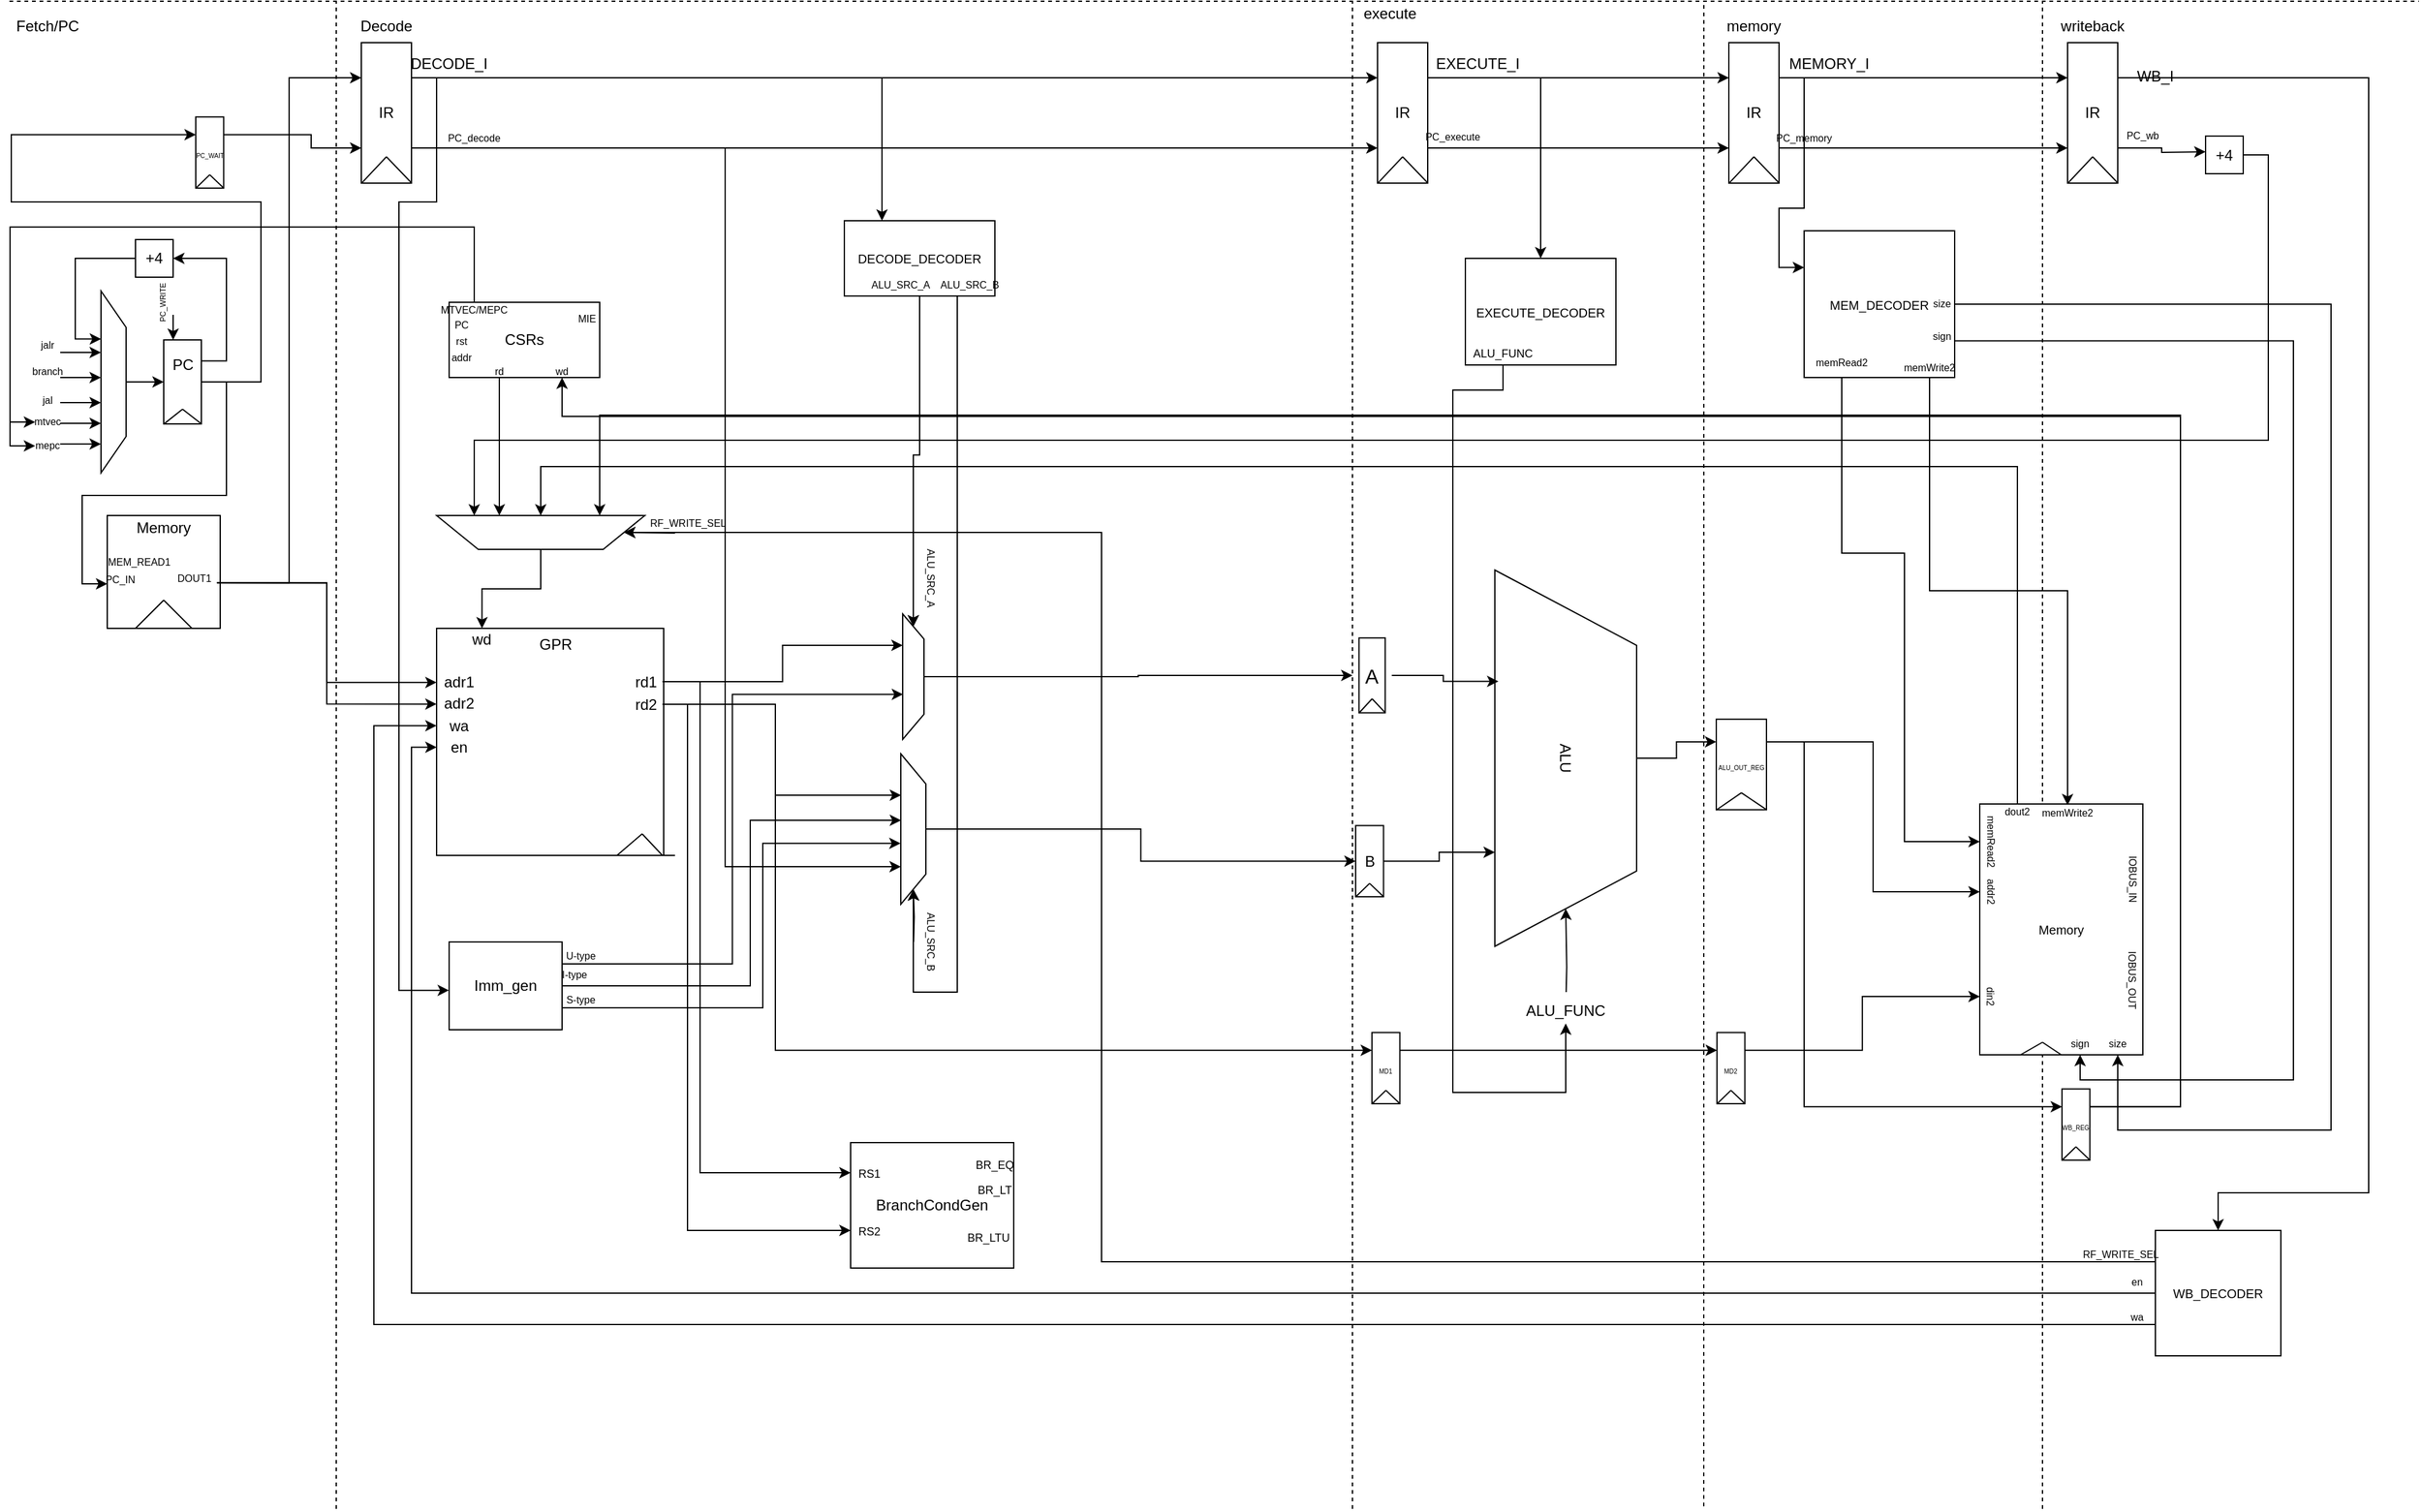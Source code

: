 <mxfile version="12.2.2" type="device" pages="1"><diagram id="yyc3Uk4JYR91p4fASKHG" name="Page-1"><mxGraphModel dx="3293" dy="1823" grid="1" gridSize="10" guides="1" tooltips="1" connect="1" arrows="1" fold="1" page="1" pageScale="1" pageWidth="1920" pageHeight="1200" math="0" shadow="0"><root><mxCell id="0"/><mxCell id="1" parent="0"/><mxCell id="xT4s-kxjBnBDxghF9oyi-1" value="" style="endArrow=none;dashed=1;html=1;" parent="1" edge="1"><mxGeometry width="50" height="50" relative="1" as="geometry"><mxPoint x="260" y="1202" as="sourcePoint"/><mxPoint x="260.0" y="-0.5" as="targetPoint"/></mxGeometry></mxCell><mxCell id="xT4s-kxjBnBDxghF9oyi-2" value="" style="endArrow=none;dashed=1;html=1;" parent="1" edge="1"><mxGeometry width="50" height="50" relative="1" as="geometry"><mxPoint x="1070" y="1202" as="sourcePoint"/><mxPoint x="1070.0" y="-4.547e-13" as="targetPoint"/></mxGeometry></mxCell><mxCell id="xT4s-kxjBnBDxghF9oyi-3" value="" style="endArrow=none;dashed=1;html=1;" parent="1" edge="1"><mxGeometry width="50" height="50" relative="1" as="geometry"><mxPoint x="1350" y="1200" as="sourcePoint"/><mxPoint x="1350.083" as="targetPoint"/></mxGeometry></mxCell><mxCell id="xT4s-kxjBnBDxghF9oyi-4" value="" style="endArrow=none;dashed=1;html=1;" parent="1" edge="1"><mxGeometry width="50" height="50" relative="1" as="geometry"><mxPoint x="1620" y="1202" as="sourcePoint"/><mxPoint x="1620" y="-0.5" as="targetPoint"/></mxGeometry></mxCell><mxCell id="xT4s-kxjBnBDxghF9oyi-5" value="Fetch/PC" style="text;html=1;strokeColor=none;fillColor=none;align=center;verticalAlign=middle;whiteSpace=wrap;rounded=0;" parent="1" vertex="1"><mxGeometry x="10" y="10" width="40" height="20" as="geometry"/></mxCell><mxCell id="xT4s-kxjBnBDxghF9oyi-6" value="Decode" style="text;html=1;strokeColor=none;fillColor=none;align=center;verticalAlign=middle;whiteSpace=wrap;rounded=0;" parent="1" vertex="1"><mxGeometry x="280" y="10" width="40" height="20" as="geometry"/></mxCell><mxCell id="xT4s-kxjBnBDxghF9oyi-7" value="" style="endArrow=none;dashed=1;html=1;" parent="1" edge="1"><mxGeometry width="50" height="50" relative="1" as="geometry"><mxPoint x="-0.5" as="sourcePoint"/><mxPoint x="1920" as="targetPoint"/></mxGeometry></mxCell><mxCell id="xT4s-kxjBnBDxghF9oyi-9" value="memory" style="text;html=1;strokeColor=none;fillColor=none;align=center;verticalAlign=middle;whiteSpace=wrap;rounded=0;" parent="1" vertex="1"><mxGeometry x="1370" y="10" width="40" height="20" as="geometry"/></mxCell><mxCell id="xT4s-kxjBnBDxghF9oyi-10" value="writeback" style="text;html=1;strokeColor=none;fillColor=none;align=center;verticalAlign=middle;whiteSpace=wrap;rounded=0;" parent="1" vertex="1"><mxGeometry x="1640" y="10" width="40" height="20" as="geometry"/></mxCell><mxCell id="xT4s-kxjBnBDxghF9oyi-16" value="" style="group" parent="1" vertex="1" connectable="0"><mxGeometry x="270" y="-1" width="60" height="152" as="geometry"/></mxCell><mxCell id="xT4s-kxjBnBDxghF9oyi-17" value="" style="rounded=0;whiteSpace=wrap;html=1;" parent="xT4s-kxjBnBDxghF9oyi-16" vertex="1"><mxGeometry x="10" y="34" width="40" height="112" as="geometry"/></mxCell><mxCell id="xT4s-kxjBnBDxghF9oyi-18" value="IR" style="text;html=1;strokeColor=none;fillColor=none;align=center;verticalAlign=middle;whiteSpace=wrap;rounded=0;" parent="xT4s-kxjBnBDxghF9oyi-16" vertex="1"><mxGeometry y="79.961" width="60" height="20.263" as="geometry"/></mxCell><mxCell id="xT4s-kxjBnBDxghF9oyi-19" value="" style="endArrow=none;html=1;exitX=-0.001;exitY=1.003;exitDx=0;exitDy=0;exitPerimeter=0;" parent="xT4s-kxjBnBDxghF9oyi-16" source="xT4s-kxjBnBDxghF9oyi-17" edge="1"><mxGeometry width="50" height="50" relative="1" as="geometry"><mxPoint y="155" as="sourcePoint"/><mxPoint x="30" y="125" as="targetPoint"/></mxGeometry></mxCell><mxCell id="xT4s-kxjBnBDxghF9oyi-20" value="" style="endArrow=none;html=1;exitX=1.004;exitY=1;exitDx=0;exitDy=0;exitPerimeter=0;" parent="xT4s-kxjBnBDxghF9oyi-16" source="xT4s-kxjBnBDxghF9oyi-17" edge="1"><mxGeometry width="50" height="50" relative="1" as="geometry"><mxPoint x="9.94" y="162.122" as="sourcePoint"/><mxPoint x="30" y="125" as="targetPoint"/></mxGeometry></mxCell><mxCell id="xT4s-kxjBnBDxghF9oyi-21" value="" style="group" parent="1" vertex="1" connectable="0"><mxGeometry x="1080" y="-1" width="60" height="152" as="geometry"/></mxCell><mxCell id="xT4s-kxjBnBDxghF9oyi-22" value="" style="rounded=0;whiteSpace=wrap;html=1;" parent="xT4s-kxjBnBDxghF9oyi-21" vertex="1"><mxGeometry x="10" y="34" width="40" height="112" as="geometry"/></mxCell><mxCell id="xT4s-kxjBnBDxghF9oyi-23" value="IR" style="text;html=1;strokeColor=none;fillColor=none;align=center;verticalAlign=middle;whiteSpace=wrap;rounded=0;" parent="xT4s-kxjBnBDxghF9oyi-21" vertex="1"><mxGeometry y="79.961" width="60" height="20.263" as="geometry"/></mxCell><mxCell id="xT4s-kxjBnBDxghF9oyi-24" value="" style="endArrow=none;html=1;exitX=-0.001;exitY=1.003;exitDx=0;exitDy=0;exitPerimeter=0;" parent="xT4s-kxjBnBDxghF9oyi-21" source="xT4s-kxjBnBDxghF9oyi-22" edge="1"><mxGeometry width="50" height="50" relative="1" as="geometry"><mxPoint y="155" as="sourcePoint"/><mxPoint x="30" y="125" as="targetPoint"/></mxGeometry></mxCell><mxCell id="xT4s-kxjBnBDxghF9oyi-25" value="" style="endArrow=none;html=1;exitX=1.004;exitY=1;exitDx=0;exitDy=0;exitPerimeter=0;" parent="xT4s-kxjBnBDxghF9oyi-21" source="xT4s-kxjBnBDxghF9oyi-22" edge="1"><mxGeometry width="50" height="50" relative="1" as="geometry"><mxPoint x="9.94" y="162.122" as="sourcePoint"/><mxPoint x="30" y="125" as="targetPoint"/></mxGeometry></mxCell><mxCell id="xT4s-kxjBnBDxghF9oyi-8" value="execute" style="text;html=1;strokeColor=none;fillColor=none;align=center;verticalAlign=middle;whiteSpace=wrap;rounded=0;" parent="xT4s-kxjBnBDxghF9oyi-21" vertex="1"><mxGeometry y="0.5" width="40" height="20" as="geometry"/></mxCell><mxCell id="xT4s-kxjBnBDxghF9oyi-26" value="" style="group" parent="1" vertex="1" connectable="0"><mxGeometry x="1360" y="-1" width="60" height="152" as="geometry"/></mxCell><mxCell id="xT4s-kxjBnBDxghF9oyi-27" value="" style="rounded=0;whiteSpace=wrap;html=1;" parent="xT4s-kxjBnBDxghF9oyi-26" vertex="1"><mxGeometry x="10" y="34" width="40" height="112" as="geometry"/></mxCell><mxCell id="xT4s-kxjBnBDxghF9oyi-28" value="IR" style="text;html=1;strokeColor=none;fillColor=none;align=center;verticalAlign=middle;whiteSpace=wrap;rounded=0;" parent="xT4s-kxjBnBDxghF9oyi-26" vertex="1"><mxGeometry y="79.961" width="60" height="20.263" as="geometry"/></mxCell><mxCell id="xT4s-kxjBnBDxghF9oyi-29" value="" style="endArrow=none;html=1;exitX=-0.001;exitY=1.003;exitDx=0;exitDy=0;exitPerimeter=0;" parent="xT4s-kxjBnBDxghF9oyi-26" source="xT4s-kxjBnBDxghF9oyi-27" edge="1"><mxGeometry width="50" height="50" relative="1" as="geometry"><mxPoint y="155" as="sourcePoint"/><mxPoint x="30" y="125" as="targetPoint"/></mxGeometry></mxCell><mxCell id="xT4s-kxjBnBDxghF9oyi-30" value="" style="endArrow=none;html=1;exitX=1.004;exitY=1;exitDx=0;exitDy=0;exitPerimeter=0;" parent="xT4s-kxjBnBDxghF9oyi-26" source="xT4s-kxjBnBDxghF9oyi-27" edge="1"><mxGeometry width="50" height="50" relative="1" as="geometry"><mxPoint x="9.94" y="162.122" as="sourcePoint"/><mxPoint x="30" y="125" as="targetPoint"/></mxGeometry></mxCell><mxCell id="xT4s-kxjBnBDxghF9oyi-31" value="" style="group" parent="1" vertex="1" connectable="0"><mxGeometry x="1630" y="-1" width="80" height="152" as="geometry"/></mxCell><mxCell id="xT4s-kxjBnBDxghF9oyi-32" value="" style="rounded=0;whiteSpace=wrap;html=1;" parent="xT4s-kxjBnBDxghF9oyi-31" vertex="1"><mxGeometry x="10" y="34" width="40" height="112" as="geometry"/></mxCell><mxCell id="xT4s-kxjBnBDxghF9oyi-33" value="IR" style="text;html=1;strokeColor=none;fillColor=none;align=center;verticalAlign=middle;whiteSpace=wrap;rounded=0;" parent="xT4s-kxjBnBDxghF9oyi-31" vertex="1"><mxGeometry y="79.961" width="60" height="20.263" as="geometry"/></mxCell><mxCell id="xT4s-kxjBnBDxghF9oyi-34" value="" style="endArrow=none;html=1;exitX=-0.001;exitY=1.003;exitDx=0;exitDy=0;exitPerimeter=0;" parent="xT4s-kxjBnBDxghF9oyi-31" source="xT4s-kxjBnBDxghF9oyi-32" edge="1"><mxGeometry width="50" height="50" relative="1" as="geometry"><mxPoint y="155" as="sourcePoint"/><mxPoint x="30" y="125" as="targetPoint"/></mxGeometry></mxCell><mxCell id="xT4s-kxjBnBDxghF9oyi-35" value="" style="endArrow=none;html=1;exitX=1.004;exitY=1;exitDx=0;exitDy=0;exitPerimeter=0;" parent="xT4s-kxjBnBDxghF9oyi-31" source="xT4s-kxjBnBDxghF9oyi-32" edge="1"><mxGeometry width="50" height="50" relative="1" as="geometry"><mxPoint x="9.94" y="162.122" as="sourcePoint"/><mxPoint x="30" y="125" as="targetPoint"/></mxGeometry></mxCell><mxCell id="Y3N8VXGvKxDx-O2wMx4W-99" value="&lt;span style=&quot;font-size: 8px&quot;&gt;PC_wb&lt;/span&gt;" style="text;html=1;strokeColor=none;fillColor=none;align=center;verticalAlign=middle;whiteSpace=wrap;rounded=0;" parent="xT4s-kxjBnBDxghF9oyi-31" vertex="1"><mxGeometry x="50" y="100" width="40" height="13" as="geometry"/></mxCell><mxCell id="xT4s-kxjBnBDxghF9oyi-43" style="edgeStyle=orthogonalEdgeStyle;rounded=0;orthogonalLoop=1;jettySize=auto;html=1;exitX=1;exitY=0.25;exitDx=0;exitDy=0;entryX=0;entryY=0.25;entryDx=0;entryDy=0;" parent="1" source="xT4s-kxjBnBDxghF9oyi-17" target="xT4s-kxjBnBDxghF9oyi-22" edge="1"><mxGeometry relative="1" as="geometry"/></mxCell><mxCell id="xT4s-kxjBnBDxghF9oyi-44" style="edgeStyle=orthogonalEdgeStyle;rounded=0;orthogonalLoop=1;jettySize=auto;html=1;exitX=1;exitY=0.25;exitDx=0;exitDy=0;entryX=0;entryY=0.25;entryDx=0;entryDy=0;" parent="1" source="xT4s-kxjBnBDxghF9oyi-22" target="xT4s-kxjBnBDxghF9oyi-27" edge="1"><mxGeometry relative="1" as="geometry"/></mxCell><mxCell id="xT4s-kxjBnBDxghF9oyi-45" style="edgeStyle=orthogonalEdgeStyle;rounded=0;orthogonalLoop=1;jettySize=auto;html=1;exitX=1;exitY=0.25;exitDx=0;exitDy=0;entryX=0;entryY=0.25;entryDx=0;entryDy=0;" parent="1" source="xT4s-kxjBnBDxghF9oyi-27" target="xT4s-kxjBnBDxghF9oyi-32" edge="1"><mxGeometry relative="1" as="geometry"/></mxCell><mxCell id="xT4s-kxjBnBDxghF9oyi-46" value="DECODE_I" style="text;html=1;strokeColor=none;fillColor=none;align=center;verticalAlign=middle;whiteSpace=wrap;rounded=0;" parent="1" vertex="1"><mxGeometry x="330" y="40" width="40" height="20" as="geometry"/></mxCell><mxCell id="xT4s-kxjBnBDxghF9oyi-47" value="EXECUTE_I" style="text;html=1;strokeColor=none;fillColor=none;align=center;verticalAlign=middle;whiteSpace=wrap;rounded=0;" parent="1" vertex="1"><mxGeometry x="1150" y="40" width="40" height="20" as="geometry"/></mxCell><mxCell id="xT4s-kxjBnBDxghF9oyi-48" value="MEMORY_I" style="text;html=1;strokeColor=none;fillColor=none;align=center;verticalAlign=middle;whiteSpace=wrap;rounded=0;" parent="1" vertex="1"><mxGeometry x="1430" y="40" width="40" height="20" as="geometry"/></mxCell><mxCell id="xT4s-kxjBnBDxghF9oyi-49" value="WB_I" style="text;html=1;strokeColor=none;fillColor=none;align=center;verticalAlign=middle;whiteSpace=wrap;rounded=0;" parent="1" vertex="1"><mxGeometry x="1690" y="50" width="40" height="20" as="geometry"/></mxCell><mxCell id="WwDJK-4Y9xHY7GHDowJt-51" value="" style="group" parent="1" vertex="1" connectable="0"><mxGeometry x="10" y="190" width="145" height="166" as="geometry"/></mxCell><mxCell id="WwDJK-4Y9xHY7GHDowJt-27" value="" style="group" parent="WwDJK-4Y9xHY7GHDowJt-51" vertex="1" connectable="0"><mxGeometry y="40" width="145" height="126" as="geometry"/></mxCell><mxCell id="WwDJK-4Y9xHY7GHDowJt-4" value="" style="group" parent="WwDJK-4Y9xHY7GHDowJt-27" vertex="1" connectable="0"><mxGeometry y="40" width="145" height="86" as="geometry"/></mxCell><mxCell id="WwDJK-4Y9xHY7GHDowJt-40" value="" style="group" parent="WwDJK-4Y9xHY7GHDowJt-4" vertex="1" connectable="0"><mxGeometry y="-20" width="145" height="106" as="geometry"/></mxCell><mxCell id="WwDJK-4Y9xHY7GHDowJt-41" value="" style="group" parent="WwDJK-4Y9xHY7GHDowJt-40" vertex="1" connectable="0"><mxGeometry width="145" height="106" as="geometry"/></mxCell><mxCell id="WwDJK-4Y9xHY7GHDowJt-50" value="" style="group" parent="WwDJK-4Y9xHY7GHDowJt-41" vertex="1" connectable="0"><mxGeometry y="20" width="145" height="86" as="geometry"/></mxCell><mxCell id="WwDJK-4Y9xHY7GHDowJt-2" value="" style="shape=trapezoid;perimeter=trapezoidPerimeter;whiteSpace=wrap;html=1;rotation=90;" parent="WwDJK-4Y9xHY7GHDowJt-50" vertex="1"><mxGeometry y="23.5" width="145" height="20" as="geometry"/></mxCell><mxCell id="WwDJK-4Y9xHY7GHDowJt-37" style="edgeStyle=orthogonalEdgeStyle;rounded=0;orthogonalLoop=1;jettySize=auto;html=1;entryX=0.844;entryY=1.006;entryDx=0;entryDy=0;entryPerimeter=0;" parent="WwDJK-4Y9xHY7GHDowJt-50" edge="1"><mxGeometry relative="1" as="geometry"><mxPoint x="62.381" y="10.524" as="targetPoint"/><mxPoint x="30" y="10" as="sourcePoint"/></mxGeometry></mxCell><mxCell id="WwDJK-4Y9xHY7GHDowJt-42" value="&lt;font style=&quot;font-size: 8px&quot;&gt;jalr&lt;/font&gt;" style="text;html=1;strokeColor=none;fillColor=none;align=center;verticalAlign=middle;whiteSpace=wrap;rounded=0;" parent="WwDJK-4Y9xHY7GHDowJt-50" vertex="1"><mxGeometry x="10" width="20" height="6" as="geometry"/></mxCell><mxCell id="WwDJK-4Y9xHY7GHDowJt-44" value="&lt;span style=&quot;font-size: 8px&quot;&gt;branch&lt;/span&gt;" style="text;html=1;strokeColor=none;fillColor=none;align=center;verticalAlign=middle;whiteSpace=wrap;rounded=0;" parent="WwDJK-4Y9xHY7GHDowJt-50" vertex="1"><mxGeometry x="10" y="20.5" width="20" height="6" as="geometry"/></mxCell><mxCell id="WwDJK-4Y9xHY7GHDowJt-45" value="&lt;font style=&quot;font-size: 8px&quot;&gt;jal&lt;/font&gt;" style="text;html=1;strokeColor=none;fillColor=none;align=center;verticalAlign=middle;whiteSpace=wrap;rounded=0;" parent="WwDJK-4Y9xHY7GHDowJt-50" vertex="1"><mxGeometry x="10" y="43.5" width="20" height="6" as="geometry"/></mxCell><mxCell id="WwDJK-4Y9xHY7GHDowJt-47" value="&lt;span style=&quot;font-size: 8px&quot;&gt;mtvec&lt;/span&gt;" style="text;html=1;strokeColor=none;fillColor=none;align=center;verticalAlign=middle;whiteSpace=wrap;rounded=0;" parent="WwDJK-4Y9xHY7GHDowJt-50" vertex="1"><mxGeometry x="10" y="61" width="20" height="6" as="geometry"/></mxCell><mxCell id="WwDJK-4Y9xHY7GHDowJt-46" value="&lt;span style=&quot;font-size: 8px&quot;&gt;mepc&lt;/span&gt;" style="text;html=1;strokeColor=none;fillColor=none;align=center;verticalAlign=middle;whiteSpace=wrap;rounded=0;" parent="WwDJK-4Y9xHY7GHDowJt-50" vertex="1"><mxGeometry x="10" y="80" width="20" height="6" as="geometry"/></mxCell><mxCell id="WwDJK-4Y9xHY7GHDowJt-33" value="" style="endArrow=none;html=1;entryX=0.5;entryY=1;entryDx=0;entryDy=0;exitX=0.75;exitY=1;exitDx=0;exitDy=0;" parent="WwDJK-4Y9xHY7GHDowJt-50" source="WwDJK-4Y9xHY7GHDowJt-2" target="WwDJK-4Y9xHY7GHDowJt-2" edge="1"><mxGeometry width="50" height="50" relative="1" as="geometry"><mxPoint x="-10" y="80" as="sourcePoint"/><mxPoint x="40" y="30" as="targetPoint"/></mxGeometry></mxCell><mxCell id="WwDJK-4Y9xHY7GHDowJt-52" value="" style="group" parent="WwDJK-4Y9xHY7GHDowJt-41" vertex="1" connectable="0"><mxGeometry x="30" width="112.5" height="103" as="geometry"/></mxCell><mxCell id="xT4s-kxjBnBDxghF9oyi-11" value="" style="group" parent="WwDJK-4Y9xHY7GHDowJt-52" vertex="1" connectable="0"><mxGeometry x="82.5" y="20" width="30" height="67" as="geometry"/></mxCell><mxCell id="xT4s-kxjBnBDxghF9oyi-12" value="" style="rounded=0;whiteSpace=wrap;html=1;" parent="xT4s-kxjBnBDxghF9oyi-11" vertex="1"><mxGeometry width="30" height="67" as="geometry"/></mxCell><mxCell id="xT4s-kxjBnBDxghF9oyi-13" value="PC" style="text;html=1;strokeColor=none;fillColor=none;align=center;verticalAlign=middle;whiteSpace=wrap;rounded=0;" parent="xT4s-kxjBnBDxghF9oyi-11" vertex="1"><mxGeometry y="15.665" width="30" height="8.951" as="geometry"/></mxCell><mxCell id="xT4s-kxjBnBDxghF9oyi-14" value="" style="endArrow=none;html=1;exitX=-0.001;exitY=1.003;exitDx=0;exitDy=0;exitPerimeter=0;" parent="xT4s-kxjBnBDxghF9oyi-11" source="xT4s-kxjBnBDxghF9oyi-12" edge="1"><mxGeometry width="50" height="50" relative="1" as="geometry"><mxPoint y="68.473" as="sourcePoint"/><mxPoint x="15" y="55.22" as="targetPoint"/></mxGeometry></mxCell><mxCell id="xT4s-kxjBnBDxghF9oyi-15" value="" style="endArrow=none;html=1;exitX=1.004;exitY=1;exitDx=0;exitDy=0;exitPerimeter=0;" parent="xT4s-kxjBnBDxghF9oyi-11" source="xT4s-kxjBnBDxghF9oyi-12" edge="1"><mxGeometry width="50" height="50" relative="1" as="geometry"><mxPoint x="4.97" y="71.619" as="sourcePoint"/><mxPoint x="15" y="55.22" as="targetPoint"/></mxGeometry></mxCell><mxCell id="WwDJK-4Y9xHY7GHDowJt-3" style="edgeStyle=orthogonalEdgeStyle;rounded=0;orthogonalLoop=1;jettySize=auto;html=1;exitX=0.5;exitY=0;exitDx=0;exitDy=0;entryX=0;entryY=0.5;entryDx=0;entryDy=0;" parent="WwDJK-4Y9xHY7GHDowJt-52" source="WwDJK-4Y9xHY7GHDowJt-2" target="xT4s-kxjBnBDxghF9oyi-12" edge="1"><mxGeometry relative="1" as="geometry"/></mxCell><mxCell id="WwDJK-4Y9xHY7GHDowJt-23" style="edgeStyle=orthogonalEdgeStyle;rounded=0;orthogonalLoop=1;jettySize=auto;html=1;entryX=0.25;entryY=0;entryDx=0;entryDy=0;" parent="WwDJK-4Y9xHY7GHDowJt-52" target="xT4s-kxjBnBDxghF9oyi-12" edge="1"><mxGeometry relative="1" as="geometry"><mxPoint x="90" as="sourcePoint"/></mxGeometry></mxCell><mxCell id="WwDJK-4Y9xHY7GHDowJt-34" style="edgeStyle=orthogonalEdgeStyle;rounded=0;orthogonalLoop=1;jettySize=auto;html=1;entryX=0.844;entryY=1.006;entryDx=0;entryDy=0;entryPerimeter=0;" parent="WwDJK-4Y9xHY7GHDowJt-52" target="WwDJK-4Y9xHY7GHDowJt-2" edge="1"><mxGeometry relative="1" as="geometry"><mxPoint x="10" y="60" as="targetPoint"/><mxPoint y="103" as="sourcePoint"/></mxGeometry></mxCell><mxCell id="WwDJK-4Y9xHY7GHDowJt-38" style="edgeStyle=orthogonalEdgeStyle;rounded=0;orthogonalLoop=1;jettySize=auto;html=1;entryX=0.844;entryY=1.006;entryDx=0;entryDy=0;entryPerimeter=0;" parent="WwDJK-4Y9xHY7GHDowJt-52" edge="1"><mxGeometry relative="1" as="geometry"><mxPoint x="32.381" y="50.524" as="targetPoint"/><mxPoint y="50" as="sourcePoint"/></mxGeometry></mxCell><mxCell id="WwDJK-4Y9xHY7GHDowJt-39" style="edgeStyle=orthogonalEdgeStyle;rounded=0;orthogonalLoop=1;jettySize=auto;html=1;entryX=0.844;entryY=1.006;entryDx=0;entryDy=0;entryPerimeter=0;" parent="WwDJK-4Y9xHY7GHDowJt-52" edge="1"><mxGeometry relative="1" as="geometry"><mxPoint x="32.381" y="70.524" as="targetPoint"/><mxPoint y="70" as="sourcePoint"/></mxGeometry></mxCell><mxCell id="WwDJK-4Y9xHY7GHDowJt-36" style="edgeStyle=orthogonalEdgeStyle;rounded=0;orthogonalLoop=1;jettySize=auto;html=1;entryX=0.844;entryY=1.006;entryDx=0;entryDy=0;entryPerimeter=0;" parent="WwDJK-4Y9xHY7GHDowJt-52" edge="1"><mxGeometry relative="1" as="geometry"><mxPoint x="32.381" y="86.881" as="targetPoint"/><mxPoint y="86.5" as="sourcePoint"/></mxGeometry></mxCell><mxCell id="WwDJK-4Y9xHY7GHDowJt-25" value="&lt;font style=&quot;font-size: 6px&quot;&gt;PC_WRITE&lt;/font&gt;" style="text;html=1;strokeColor=none;fillColor=none;align=center;verticalAlign=middle;whiteSpace=wrap;rounded=0;rotation=-90;" parent="WwDJK-4Y9xHY7GHDowJt-27" vertex="1"><mxGeometry x="90" width="40" height="20" as="geometry"/></mxCell><mxCell id="WwDJK-4Y9xHY7GHDowJt-30" value="" style="group" parent="WwDJK-4Y9xHY7GHDowJt-51" vertex="1" connectable="0"><mxGeometry x="90" width="30" height="30" as="geometry"/></mxCell><mxCell id="WwDJK-4Y9xHY7GHDowJt-28" value="" style="rounded=0;whiteSpace=wrap;html=1;" parent="WwDJK-4Y9xHY7GHDowJt-30" vertex="1"><mxGeometry width="30" height="30" as="geometry"/></mxCell><mxCell id="WwDJK-4Y9xHY7GHDowJt-29" value="+4" style="text;html=1;strokeColor=none;fillColor=none;align=center;verticalAlign=middle;whiteSpace=wrap;rounded=0;" parent="WwDJK-4Y9xHY7GHDowJt-30" vertex="1"><mxGeometry y="7.5" width="30" height="15" as="geometry"/></mxCell><mxCell id="WwDJK-4Y9xHY7GHDowJt-31" style="edgeStyle=orthogonalEdgeStyle;rounded=0;orthogonalLoop=1;jettySize=auto;html=1;exitX=1;exitY=0.25;exitDx=0;exitDy=0;entryX=1;entryY=0.5;entryDx=0;entryDy=0;" parent="WwDJK-4Y9xHY7GHDowJt-51" source="xT4s-kxjBnBDxghF9oyi-12" target="WwDJK-4Y9xHY7GHDowJt-29" edge="1"><mxGeometry relative="1" as="geometry"/></mxCell><mxCell id="WwDJK-4Y9xHY7GHDowJt-32" style="edgeStyle=orthogonalEdgeStyle;rounded=0;orthogonalLoop=1;jettySize=auto;html=1;exitX=0;exitY=0.5;exitDx=0;exitDy=0;entryX=0.264;entryY=0.998;entryDx=0;entryDy=0;entryPerimeter=0;" parent="WwDJK-4Y9xHY7GHDowJt-51" source="WwDJK-4Y9xHY7GHDowJt-29" target="WwDJK-4Y9xHY7GHDowJt-2" edge="1"><mxGeometry relative="1" as="geometry"><Array as="points"><mxPoint x="42" y="15"/><mxPoint x="42" y="79"/></Array></mxGeometry></mxCell><mxCell id="WwDJK-4Y9xHY7GHDowJt-60" value="" style="group" parent="1" vertex="1" connectable="0"><mxGeometry x="142.5" y="75" width="50" height="77" as="geometry"/></mxCell><mxCell id="WwDJK-4Y9xHY7GHDowJt-54" value="" style="group" parent="WwDJK-4Y9xHY7GHDowJt-60" vertex="1" connectable="0"><mxGeometry width="50" height="77" as="geometry"/></mxCell><mxCell id="WwDJK-4Y9xHY7GHDowJt-55" value="" style="rounded=0;whiteSpace=wrap;html=1;" parent="WwDJK-4Y9xHY7GHDowJt-54" vertex="1"><mxGeometry x="5.556" y="17.224" width="22.222" height="56.737" as="geometry"/></mxCell><mxCell id="WwDJK-4Y9xHY7GHDowJt-56" value="&lt;font style=&quot;font-size: 5px&quot;&gt;PC_WAIT&lt;/font&gt;" style="text;html=1;strokeColor=none;fillColor=none;align=center;verticalAlign=middle;whiteSpace=wrap;rounded=0;" parent="WwDJK-4Y9xHY7GHDowJt-54" vertex="1"><mxGeometry y="40.506" width="33.333" height="10.265" as="geometry"/></mxCell><mxCell id="WwDJK-4Y9xHY7GHDowJt-57" value="" style="endArrow=none;html=1;exitX=-0.001;exitY=1.003;exitDx=0;exitDy=0;exitPerimeter=0;" parent="WwDJK-4Y9xHY7GHDowJt-54" source="WwDJK-4Y9xHY7GHDowJt-55" edge="1"><mxGeometry width="50" height="50" relative="1" as="geometry"><mxPoint y="78.52" as="sourcePoint"/><mxPoint x="16.667" y="63.322" as="targetPoint"/></mxGeometry></mxCell><mxCell id="WwDJK-4Y9xHY7GHDowJt-58" value="" style="endArrow=none;html=1;exitX=1.004;exitY=1;exitDx=0;exitDy=0;exitPerimeter=0;" parent="WwDJK-4Y9xHY7GHDowJt-54" source="WwDJK-4Y9xHY7GHDowJt-55" edge="1"><mxGeometry width="50" height="50" relative="1" as="geometry"><mxPoint x="5.522" y="82.127" as="sourcePoint"/><mxPoint x="16.667" y="63.322" as="targetPoint"/></mxGeometry></mxCell><mxCell id="WwDJK-4Y9xHY7GHDowJt-61" style="edgeStyle=orthogonalEdgeStyle;rounded=0;orthogonalLoop=1;jettySize=auto;html=1;exitX=1;exitY=0.5;exitDx=0;exitDy=0;entryX=0;entryY=0.25;entryDx=0;entryDy=0;" parent="1" source="xT4s-kxjBnBDxghF9oyi-12" target="WwDJK-4Y9xHY7GHDowJt-55" edge="1"><mxGeometry relative="1" as="geometry"><Array as="points"><mxPoint x="200" y="304"/><mxPoint x="200" y="160"/><mxPoint x="1" y="160"/><mxPoint x="1" y="106"/></Array></mxGeometry></mxCell><mxCell id="Y3N8VXGvKxDx-O2wMx4W-19" value="" style="group" parent="1" vertex="1" connectable="0"><mxGeometry x="77.5" y="410" width="90" height="90" as="geometry"/></mxCell><mxCell id="Y3N8VXGvKxDx-O2wMx4W-15" value="" style="group" parent="Y3N8VXGvKxDx-O2wMx4W-19" vertex="1" connectable="0"><mxGeometry width="90" height="90" as="geometry"/></mxCell><mxCell id="Y3N8VXGvKxDx-O2wMx4W-13" value="" style="endArrow=none;html=1;" parent="Y3N8VXGvKxDx-O2wMx4W-15" edge="1"><mxGeometry width="50" height="50" relative="1" as="geometry"><mxPoint x="38.571" y="67.5" as="sourcePoint"/><mxPoint x="57.857" y="81.0" as="targetPoint"/></mxGeometry></mxCell><mxCell id="Y3N8VXGvKxDx-O2wMx4W-1" value="" style="rounded=0;whiteSpace=wrap;html=1;" parent="Y3N8VXGvKxDx-O2wMx4W-15" vertex="1"><mxGeometry width="90" height="90.0" as="geometry"/></mxCell><mxCell id="Y3N8VXGvKxDx-O2wMx4W-2" value="Memory" style="text;html=1;strokeColor=none;fillColor=none;align=center;verticalAlign=middle;whiteSpace=wrap;rounded=0;" parent="Y3N8VXGvKxDx-O2wMx4W-15" vertex="1"><mxGeometry x="24.828" y="5.0" width="41.379" height="10.0" as="geometry"/></mxCell><mxCell id="Y3N8VXGvKxDx-O2wMx4W-12" value="" style="endArrow=none;html=1;exitX=0.25;exitY=1;exitDx=0;exitDy=0;" parent="Y3N8VXGvKxDx-O2wMx4W-15" source="Y3N8VXGvKxDx-O2wMx4W-1" edge="1"><mxGeometry width="50" height="50" relative="1" as="geometry"><mxPoint x="12.857" y="94.5" as="sourcePoint"/><mxPoint x="45" y="67.5" as="targetPoint"/></mxGeometry></mxCell><mxCell id="Y3N8VXGvKxDx-O2wMx4W-14" value="" style="endArrow=none;html=1;exitX=0.75;exitY=1;exitDx=0;exitDy=0;" parent="Y3N8VXGvKxDx-O2wMx4W-15" source="Y3N8VXGvKxDx-O2wMx4W-1" edge="1"><mxGeometry width="50" height="50" relative="1" as="geometry"><mxPoint x="35.357" y="103.5" as="sourcePoint"/><mxPoint x="45" y="67.5" as="targetPoint"/></mxGeometry></mxCell><mxCell id="Y3N8VXGvKxDx-O2wMx4W-16" value="&lt;font style=&quot;font-size: 8px&quot;&gt;DOUT1&lt;/font&gt;" style="text;html=1;strokeColor=none;fillColor=none;align=center;verticalAlign=middle;whiteSpace=wrap;rounded=0;" parent="Y3N8VXGvKxDx-O2wMx4W-15" vertex="1"><mxGeometry x="51.429" y="40.5" width="36" height="17.55" as="geometry"/></mxCell><mxCell id="Y3N8VXGvKxDx-O2wMx4W-17" value="&lt;font style=&quot;font-size: 8px&quot;&gt;PC_IN&lt;/font&gt;" style="text;html=1;strokeColor=none;fillColor=none;align=center;verticalAlign=middle;whiteSpace=wrap;rounded=0;" parent="Y3N8VXGvKxDx-O2wMx4W-15" vertex="1"><mxGeometry y="41" width="20" height="18" as="geometry"/></mxCell><mxCell id="Y3N8VXGvKxDx-O2wMx4W-18" value="&lt;font style=&quot;font-size: 8px&quot;&gt;MEM_READ1&lt;/font&gt;" style="text;html=1;strokeColor=none;fillColor=none;align=center;verticalAlign=middle;whiteSpace=wrap;rounded=0;" parent="Y3N8VXGvKxDx-O2wMx4W-15" vertex="1"><mxGeometry x="1" y="27" width="48" height="18" as="geometry"/></mxCell><mxCell id="Y3N8VXGvKxDx-O2wMx4W-20" style="edgeStyle=orthogonalEdgeStyle;rounded=0;orthogonalLoop=1;jettySize=auto;html=1;exitX=1;exitY=0.5;exitDx=0;exitDy=0;entryX=0;entryY=0.75;entryDx=0;entryDy=0;" parent="1" source="xT4s-kxjBnBDxghF9oyi-12" target="Y3N8VXGvKxDx-O2wMx4W-17" edge="1"><mxGeometry relative="1" as="geometry"/></mxCell><mxCell id="Y3N8VXGvKxDx-O2wMx4W-22" style="edgeStyle=orthogonalEdgeStyle;rounded=0;orthogonalLoop=1;jettySize=auto;html=1;exitX=1;exitY=0.75;exitDx=0;exitDy=0;entryX=0;entryY=0.25;entryDx=0;entryDy=0;" parent="1" source="Y3N8VXGvKxDx-O2wMx4W-16" target="xT4s-kxjBnBDxghF9oyi-17" edge="1"><mxGeometry relative="1" as="geometry"/></mxCell><mxCell id="Y3N8VXGvKxDx-O2wMx4W-23" style="edgeStyle=orthogonalEdgeStyle;rounded=0;orthogonalLoop=1;jettySize=auto;html=1;exitX=1;exitY=0.25;exitDx=0;exitDy=0;entryX=0;entryY=0.75;entryDx=0;entryDy=0;" parent="1" source="WwDJK-4Y9xHY7GHDowJt-55" target="xT4s-kxjBnBDxghF9oyi-17" edge="1"><mxGeometry relative="1" as="geometry"><Array as="points"><mxPoint x="240" y="106"/><mxPoint x="240" y="117"/></Array></mxGeometry></mxCell><mxCell id="Y3N8VXGvKxDx-O2wMx4W-41" value="" style="group" parent="1" vertex="1" connectable="0"><mxGeometry x="340" y="500" width="190" height="181" as="geometry"/></mxCell><mxCell id="Y3N8VXGvKxDx-O2wMx4W-39" value="" style="group" parent="Y3N8VXGvKxDx-O2wMx4W-41" vertex="1" connectable="0"><mxGeometry width="190" height="181" as="geometry"/></mxCell><mxCell id="Y3N8VXGvKxDx-O2wMx4W-26" value="" style="group" parent="Y3N8VXGvKxDx-O2wMx4W-39" vertex="1" connectable="0"><mxGeometry width="190" height="181" as="geometry"/></mxCell><mxCell id="Y3N8VXGvKxDx-O2wMx4W-24" value="" style="whiteSpace=wrap;html=1;aspect=fixed;" parent="Y3N8VXGvKxDx-O2wMx4W-26" vertex="1"><mxGeometry width="181" height="181" as="geometry"/></mxCell><mxCell id="Y3N8VXGvKxDx-O2wMx4W-25" value="GPR" style="text;html=1;strokeColor=none;fillColor=none;align=center;verticalAlign=middle;whiteSpace=wrap;rounded=0;" parent="Y3N8VXGvKxDx-O2wMx4W-26" vertex="1"><mxGeometry x="79.167" y="5.279" width="31.667" height="15.083" as="geometry"/></mxCell><mxCell id="Y3N8VXGvKxDx-O2wMx4W-30" value="" style="group" parent="Y3N8VXGvKxDx-O2wMx4W-26" vertex="1" connectable="0"><mxGeometry x="153.81" y="163.762" width="36.19" height="17.238" as="geometry"/></mxCell><mxCell id="Y3N8VXGvKxDx-O2wMx4W-29" value="" style="endArrow=none;html=1;" parent="Y3N8VXGvKxDx-O2wMx4W-30" edge="1"><mxGeometry width="50" height="50" relative="1" as="geometry"><mxPoint x="-10" y="17.238" as="sourcePoint"/><mxPoint x="10.106" as="targetPoint"/></mxGeometry></mxCell><mxCell id="Y3N8VXGvKxDx-O2wMx4W-27" value="" style="endArrow=none;html=1;" parent="Y3N8VXGvKxDx-O2wMx4W-30" edge="1"><mxGeometry width="50" height="50" relative="1" as="geometry"><mxPoint y="17.238" as="sourcePoint"/><mxPoint x="36.19" y="17.238" as="targetPoint"/></mxGeometry></mxCell><mxCell id="Y3N8VXGvKxDx-O2wMx4W-28" value="" style="endArrow=none;html=1;" parent="Y3N8VXGvKxDx-O2wMx4W-30" edge="1"><mxGeometry width="50" height="50" relative="1" as="geometry"><mxPoint x="26.19" y="17.238" as="sourcePoint"/><mxPoint x="10.106" as="targetPoint"/><Array as="points"><mxPoint x="10.19" y="0.238"/></Array></mxGeometry></mxCell><mxCell id="Y3N8VXGvKxDx-O2wMx4W-31" value="adr1" style="text;html=1;strokeColor=none;fillColor=none;align=center;verticalAlign=middle;whiteSpace=wrap;rounded=0;" parent="Y3N8VXGvKxDx-O2wMx4W-26" vertex="1"><mxGeometry y="34.476" width="36.19" height="17.238" as="geometry"/></mxCell><mxCell id="Y3N8VXGvKxDx-O2wMx4W-32" value="adr2" style="text;html=1;strokeColor=none;fillColor=none;align=center;verticalAlign=middle;whiteSpace=wrap;rounded=0;" parent="Y3N8VXGvKxDx-O2wMx4W-26" vertex="1"><mxGeometry y="51.714" width="36.19" height="17.238" as="geometry"/></mxCell><mxCell id="Y3N8VXGvKxDx-O2wMx4W-33" value="wa" style="text;html=1;strokeColor=none;fillColor=none;align=center;verticalAlign=middle;whiteSpace=wrap;rounded=0;" parent="Y3N8VXGvKxDx-O2wMx4W-26" vertex="1"><mxGeometry y="68.952" width="36.19" height="17.238" as="geometry"/></mxCell><mxCell id="Y3N8VXGvKxDx-O2wMx4W-34" value="en" style="text;html=1;strokeColor=none;fillColor=none;align=center;verticalAlign=middle;whiteSpace=wrap;rounded=0;" parent="Y3N8VXGvKxDx-O2wMx4W-26" vertex="1"><mxGeometry y="86.19" width="36.19" height="17.238" as="geometry"/></mxCell><mxCell id="Y3N8VXGvKxDx-O2wMx4W-35" value="rd1" style="text;html=1;strokeColor=none;fillColor=none;align=center;verticalAlign=middle;whiteSpace=wrap;rounded=0;" parent="Y3N8VXGvKxDx-O2wMx4W-26" vertex="1"><mxGeometry x="154" y="34" width="26" height="17" as="geometry"/></mxCell><mxCell id="Y3N8VXGvKxDx-O2wMx4W-36" value="rd2&lt;span style=&quot;color: rgba(0 , 0 , 0 , 0) ; font-family: &amp;#34;helvetica&amp;#34; , &amp;#34;arial&amp;#34; , sans-serif ; font-size: 0px ; white-space: nowrap&quot;&gt;%3CmxGraphModel%3E%3Croot%3E%3CmxCell%20id%3D%220%22%2F%3E%3CmxCell%20id%3D%221%22%20parent%3D%220%22%2F%3E%3CmxCell%20id%3D%222%22%20value%3D%22wa%22%20style%3D%22text%3Bhtml%3D1%3BstrokeColor%3Dnone%3BfillColor%3Dnone%3Balign%3Dcenter%3BverticalAlign%3Dmiddle%3BwhiteSpace%3Dwrap%3Brounded%3D0%3B%22%20vertex%3D%221%22%20parent%3D%221%22%3E%3CmxGeometry%20x%3D%22560%22%20y%3D%22240%22%20width%3D%2240%22%20height%3D%2220%22%20as%3D%22geometry%22%2F%3E%3C%2FmxCell%3E%3C%2Froot%3E%3C%2FmxGraphModel%3E&lt;/span&gt;" style="text;html=1;strokeColor=none;fillColor=none;align=center;verticalAlign=middle;whiteSpace=wrap;rounded=0;" parent="Y3N8VXGvKxDx-O2wMx4W-26" vertex="1"><mxGeometry x="154" y="52" width="26" height="17" as="geometry"/></mxCell><mxCell id="Y3N8VXGvKxDx-O2wMx4W-38" value="wd" style="text;html=1;strokeColor=none;fillColor=none;align=center;verticalAlign=middle;whiteSpace=wrap;rounded=0;" parent="Y3N8VXGvKxDx-O2wMx4W-26" vertex="1"><mxGeometry x="18.095" width="36.19" height="17.238" as="geometry"/></mxCell><mxCell id="Y3N8VXGvKxDx-O2wMx4W-45" style="edgeStyle=orthogonalEdgeStyle;rounded=0;orthogonalLoop=1;jettySize=auto;html=1;exitX=0.5;exitY=0;exitDx=0;exitDy=0;entryX=0.5;entryY=0;entryDx=0;entryDy=0;" parent="1" source="Y3N8VXGvKxDx-O2wMx4W-44" target="Y3N8VXGvKxDx-O2wMx4W-38" edge="1"><mxGeometry relative="1" as="geometry"/></mxCell><mxCell id="Y3N8VXGvKxDx-O2wMx4W-50" value="" style="group" parent="1" vertex="1" connectable="0"><mxGeometry x="340" y="360" width="166" height="77" as="geometry"/></mxCell><mxCell id="Y3N8VXGvKxDx-O2wMx4W-44" value="" style="shape=trapezoid;perimeter=trapezoidPerimeter;whiteSpace=wrap;html=1;rotation=180;" parent="Y3N8VXGvKxDx-O2wMx4W-50" vertex="1"><mxGeometry y="50" width="166" height="27" as="geometry"/></mxCell><mxCell id="Y3N8VXGvKxDx-O2wMx4W-52" style="edgeStyle=orthogonalEdgeStyle;rounded=0;orthogonalLoop=1;jettySize=auto;html=1;exitX=1;exitY=0.75;exitDx=0;exitDy=0;entryX=0;entryY=0.5;entryDx=0;entryDy=0;" parent="1" source="Y3N8VXGvKxDx-O2wMx4W-16" target="Y3N8VXGvKxDx-O2wMx4W-31" edge="1"><mxGeometry relative="1" as="geometry"/></mxCell><mxCell id="Y3N8VXGvKxDx-O2wMx4W-53" style="edgeStyle=orthogonalEdgeStyle;rounded=0;orthogonalLoop=1;jettySize=auto;html=1;exitX=1;exitY=0.75;exitDx=0;exitDy=0;entryX=0;entryY=0.5;entryDx=0;entryDy=0;" parent="1" source="Y3N8VXGvKxDx-O2wMx4W-16" target="Y3N8VXGvKxDx-O2wMx4W-32" edge="1"><mxGeometry relative="1" as="geometry"><mxPoint x="290" y="560" as="targetPoint"/></mxGeometry></mxCell><mxCell id="Y3N8VXGvKxDx-O2wMx4W-55" value="" style="endArrow=classic;html=1;entryX=0;entryY=0.5;entryDx=0;entryDy=0;" parent="1" target="Y3N8VXGvKxDx-O2wMx4W-44" edge="1"><mxGeometry width="50" height="50" relative="1" as="geometry"><mxPoint x="530" y="424" as="sourcePoint"/><mxPoint x="540" y="450" as="targetPoint"/></mxGeometry></mxCell><mxCell id="Y3N8VXGvKxDx-O2wMx4W-56" value="&lt;font style=&quot;font-size: 8px&quot;&gt;RF_WRITE_SEL&lt;/font&gt;" style="text;html=1;resizable=0;points=[];align=center;verticalAlign=middle;labelBackgroundColor=#ffffff;" parent="Y3N8VXGvKxDx-O2wMx4W-55" vertex="1" connectable="0"><mxGeometry x="-0.455" y="-5" relative="1" as="geometry"><mxPoint x="21" y="-4" as="offset"/></mxGeometry></mxCell><mxCell id="Y3N8VXGvKxDx-O2wMx4W-59" value="CSRs" style="rounded=0;whiteSpace=wrap;html=1;" parent="1" vertex="1"><mxGeometry x="350" y="240" width="120" height="60" as="geometry"/></mxCell><mxCell id="Y3N8VXGvKxDx-O2wMx4W-70" style="edgeStyle=orthogonalEdgeStyle;rounded=0;orthogonalLoop=1;jettySize=auto;html=1;entryX=0;entryY=0.75;entryDx=0;entryDy=0;" parent="1" source="Y3N8VXGvKxDx-O2wMx4W-60" target="WwDJK-4Y9xHY7GHDowJt-47" edge="1"><mxGeometry relative="1" as="geometry"><mxPoint x="60" y="330" as="targetPoint"/><Array as="points"><mxPoint x="370" y="180"/><mxPoint y="180"/><mxPoint y="336"/></Array></mxGeometry></mxCell><mxCell id="cysmC8a_G-jqqWDBVhPq-25" style="edgeStyle=orthogonalEdgeStyle;rounded=0;orthogonalLoop=1;jettySize=auto;html=1;exitX=0.5;exitY=0;exitDx=0;exitDy=0;entryX=0;entryY=0.75;entryDx=0;entryDy=0;" edge="1" parent="1" source="Y3N8VXGvKxDx-O2wMx4W-60" target="WwDJK-4Y9xHY7GHDowJt-46"><mxGeometry relative="1" as="geometry"><Array as="points"><mxPoint x="370" y="180"/><mxPoint y="180"/><mxPoint y="355"/></Array></mxGeometry></mxCell><mxCell id="Y3N8VXGvKxDx-O2wMx4W-60" value="&lt;font style=&quot;font-size: 8px&quot;&gt;MTVEC/MEPC&lt;/font&gt;" style="text;html=1;strokeColor=none;fillColor=none;align=center;verticalAlign=middle;whiteSpace=wrap;rounded=0;" parent="1" vertex="1"><mxGeometry x="350" y="240" width="40" height="10" as="geometry"/></mxCell><mxCell id="Y3N8VXGvKxDx-O2wMx4W-61" value="&lt;font style=&quot;font-size: 8px&quot;&gt;PC&lt;/font&gt;" style="text;html=1;strokeColor=none;fillColor=none;align=center;verticalAlign=middle;whiteSpace=wrap;rounded=0;" parent="1" vertex="1"><mxGeometry x="350" y="250" width="20" height="13" as="geometry"/></mxCell><mxCell id="Y3N8VXGvKxDx-O2wMx4W-62" value="&lt;font style=&quot;font-size: 8px&quot;&gt;rst&lt;/font&gt;" style="text;html=1;strokeColor=none;fillColor=none;align=center;verticalAlign=middle;whiteSpace=wrap;rounded=0;" parent="1" vertex="1"><mxGeometry x="350" y="263" width="20" height="13" as="geometry"/></mxCell><mxCell id="Y3N8VXGvKxDx-O2wMx4W-63" value="&lt;font style=&quot;font-size: 8px&quot;&gt;addr&lt;/font&gt;" style="text;html=1;strokeColor=none;fillColor=none;align=center;verticalAlign=middle;whiteSpace=wrap;rounded=0;" parent="1" vertex="1"><mxGeometry x="350" y="276" width="20" height="13" as="geometry"/></mxCell><mxCell id="Y3N8VXGvKxDx-O2wMx4W-64" value="&lt;font style=&quot;font-size: 8px&quot;&gt;MIE&lt;/font&gt;" style="text;html=1;strokeColor=none;fillColor=none;align=center;verticalAlign=middle;whiteSpace=wrap;rounded=0;" parent="1" vertex="1"><mxGeometry x="450" y="245" width="20" height="13" as="geometry"/></mxCell><mxCell id="Y3N8VXGvKxDx-O2wMx4W-68" style="edgeStyle=orthogonalEdgeStyle;rounded=0;orthogonalLoop=1;jettySize=auto;html=1;exitX=0.5;exitY=1;exitDx=0;exitDy=0;" parent="1" source="Y3N8VXGvKxDx-O2wMx4W-65" edge="1"><mxGeometry relative="1" as="geometry"><mxPoint x="390" y="410" as="targetPoint"/></mxGeometry></mxCell><mxCell id="Y3N8VXGvKxDx-O2wMx4W-65" value="&lt;span style=&quot;font-size: 8px&quot;&gt;rd&lt;/span&gt;" style="text;html=1;strokeColor=none;fillColor=none;align=center;verticalAlign=middle;whiteSpace=wrap;rounded=0;" parent="1" vertex="1"><mxGeometry x="380" y="287" width="20" height="13" as="geometry"/></mxCell><mxCell id="Y3N8VXGvKxDx-O2wMx4W-66" value="&lt;span style=&quot;font-size: 8px&quot;&gt;wd&lt;/span&gt;" style="text;html=1;strokeColor=none;fillColor=none;align=center;verticalAlign=middle;whiteSpace=wrap;rounded=0;" parent="1" vertex="1"><mxGeometry x="430" y="287" width="20" height="13" as="geometry"/></mxCell><mxCell id="Y3N8VXGvKxDx-O2wMx4W-79" style="edgeStyle=orthogonalEdgeStyle;rounded=0;orthogonalLoop=1;jettySize=auto;html=1;exitX=1;exitY=0.25;exitDx=0;exitDy=0;entryX=0.641;entryY=0.982;entryDx=0;entryDy=0;entryPerimeter=0;" parent="1" source="Y3N8VXGvKxDx-O2wMx4W-72" target="Y3N8VXGvKxDx-O2wMx4W-75" edge="1"><mxGeometry relative="1" as="geometry"/></mxCell><mxCell id="Y3N8VXGvKxDx-O2wMx4W-86" style="edgeStyle=orthogonalEdgeStyle;rounded=0;orthogonalLoop=1;jettySize=auto;html=1;exitX=1;exitY=0.5;exitDx=0;exitDy=0;entryX=0.442;entryY=0.99;entryDx=0;entryDy=0;entryPerimeter=0;" parent="1" source="Y3N8VXGvKxDx-O2wMx4W-72" target="Y3N8VXGvKxDx-O2wMx4W-74" edge="1"><mxGeometry relative="1" as="geometry"><Array as="points"><mxPoint x="590" y="785"/><mxPoint x="590" y="653"/></Array></mxGeometry></mxCell><mxCell id="Y3N8VXGvKxDx-O2wMx4W-87" style="edgeStyle=orthogonalEdgeStyle;rounded=0;orthogonalLoop=1;jettySize=auto;html=1;exitX=1;exitY=0.75;exitDx=0;exitDy=0;entryX=0.595;entryY=1.01;entryDx=0;entryDy=0;entryPerimeter=0;" parent="1" source="Y3N8VXGvKxDx-O2wMx4W-72" target="Y3N8VXGvKxDx-O2wMx4W-74" edge="1"><mxGeometry relative="1" as="geometry"><Array as="points"><mxPoint x="600" y="803"/><mxPoint x="600" y="671"/></Array></mxGeometry></mxCell><mxCell id="Y3N8VXGvKxDx-O2wMx4W-72" value="Imm_gen" style="rounded=0;whiteSpace=wrap;html=1;" parent="1" vertex="1"><mxGeometry x="350" y="750" width="90" height="70" as="geometry"/></mxCell><mxCell id="Y3N8VXGvKxDx-O2wMx4W-73" style="edgeStyle=orthogonalEdgeStyle;rounded=0;orthogonalLoop=1;jettySize=auto;html=1;exitX=1;exitY=0.25;exitDx=0;exitDy=0;entryX=-0.002;entryY=0.551;entryDx=0;entryDy=0;entryPerimeter=0;" parent="1" source="xT4s-kxjBnBDxghF9oyi-17" target="Y3N8VXGvKxDx-O2wMx4W-72" edge="1"><mxGeometry relative="1" as="geometry"><mxPoint x="310" y="230" as="targetPoint"/><Array as="points"><mxPoint x="340" y="61"/><mxPoint x="340" y="160"/><mxPoint x="310" y="160"/><mxPoint x="310" y="789"/></Array></mxGeometry></mxCell><mxCell id="Y3N8VXGvKxDx-O2wMx4W-85" style="edgeStyle=orthogonalEdgeStyle;rounded=0;orthogonalLoop=1;jettySize=auto;html=1;exitX=1;exitY=0.5;exitDx=0;exitDy=0;entryX=1;entryY=0.5;entryDx=0;entryDy=0;" parent="1" target="Y3N8VXGvKxDx-O2wMx4W-74" edge="1"><mxGeometry relative="1" as="geometry"><mxPoint x="720.2" y="750" as="sourcePoint"/></mxGeometry></mxCell><mxCell id="Y3N8VXGvKxDx-O2wMx4W-123" style="edgeStyle=orthogonalEdgeStyle;rounded=0;orthogonalLoop=1;jettySize=auto;html=1;exitX=0.5;exitY=0;exitDx=0;exitDy=0;entryX=0;entryY=0.5;entryDx=0;entryDy=0;" parent="1" source="Y3N8VXGvKxDx-O2wMx4W-74" target="Y3N8VXGvKxDx-O2wMx4W-112" edge="1"><mxGeometry relative="1" as="geometry"/></mxCell><mxCell id="Y3N8VXGvKxDx-O2wMx4W-74" value="" style="shape=trapezoid;perimeter=trapezoidPerimeter;whiteSpace=wrap;html=1;rotation=90;" parent="1" vertex="1"><mxGeometry x="660" y="650" width="120" height="20" as="geometry"/></mxCell><mxCell id="Y3N8VXGvKxDx-O2wMx4W-78" style="edgeStyle=orthogonalEdgeStyle;rounded=0;orthogonalLoop=1;jettySize=auto;html=1;entryX=0;entryY=0.5;entryDx=0;entryDy=0;" parent="1" target="Y3N8VXGvKxDx-O2wMx4W-75" edge="1"><mxGeometry relative="1" as="geometry"><mxPoint x="720" y="460" as="sourcePoint"/></mxGeometry></mxCell><mxCell id="Y3N8VXGvKxDx-O2wMx4W-122" style="edgeStyle=orthogonalEdgeStyle;rounded=0;orthogonalLoop=1;jettySize=auto;html=1;exitX=0.5;exitY=0;exitDx=0;exitDy=0;entryX=0;entryY=0.5;entryDx=0;entryDy=0;" parent="1" source="Y3N8VXGvKxDx-O2wMx4W-75" target="Y3N8VXGvKxDx-O2wMx4W-119" edge="1"><mxGeometry relative="1" as="geometry"/></mxCell><mxCell id="Y3N8VXGvKxDx-O2wMx4W-75" value="" style="shape=trapezoid;perimeter=trapezoidPerimeter;whiteSpace=wrap;html=1;rotation=90;" parent="1" vertex="1"><mxGeometry x="670" y="530" width="100" height="17" as="geometry"/></mxCell><mxCell id="Y3N8VXGvKxDx-O2wMx4W-77" style="edgeStyle=orthogonalEdgeStyle;rounded=0;orthogonalLoop=1;jettySize=auto;html=1;exitX=1;exitY=0.5;exitDx=0;exitDy=0;entryX=0.25;entryY=1;entryDx=0;entryDy=0;" parent="1" source="Y3N8VXGvKxDx-O2wMx4W-35" target="Y3N8VXGvKxDx-O2wMx4W-75" edge="1"><mxGeometry relative="1" as="geometry"/></mxCell><mxCell id="Y3N8VXGvKxDx-O2wMx4W-80" value="&lt;font style=&quot;font-size: 8px&quot;&gt;U-type&lt;/font&gt;" style="text;html=1;strokeColor=none;fillColor=none;align=center;verticalAlign=middle;whiteSpace=wrap;rounded=0;" parent="1" vertex="1"><mxGeometry x="440" y="750" width="30" height="20" as="geometry"/></mxCell><mxCell id="Y3N8VXGvKxDx-O2wMx4W-82" value="&lt;font style=&quot;font-size: 8px&quot;&gt;I-type&lt;/font&gt;" style="text;html=1;strokeColor=none;fillColor=none;align=center;verticalAlign=middle;whiteSpace=wrap;rounded=0;" parent="1" vertex="1"><mxGeometry x="435" y="765" width="30" height="20" as="geometry"/></mxCell><mxCell id="Y3N8VXGvKxDx-O2wMx4W-83" value="&lt;font style=&quot;font-size: 8px&quot;&gt;S-type&lt;/font&gt;" style="text;html=1;strokeColor=none;fillColor=none;align=center;verticalAlign=middle;whiteSpace=wrap;rounded=0;" parent="1" vertex="1"><mxGeometry x="440" y="785" width="30" height="20" as="geometry"/></mxCell><mxCell id="Y3N8VXGvKxDx-O2wMx4W-84" style="edgeStyle=orthogonalEdgeStyle;rounded=0;orthogonalLoop=1;jettySize=auto;html=1;exitX=1;exitY=0.5;exitDx=0;exitDy=0;entryX=0.275;entryY=0.99;entryDx=0;entryDy=0;entryPerimeter=0;" parent="1" source="Y3N8VXGvKxDx-O2wMx4W-36" target="Y3N8VXGvKxDx-O2wMx4W-74" edge="1"><mxGeometry relative="1" as="geometry"><Array as="points"><mxPoint x="610" y="560"/><mxPoint x="610" y="633"/></Array></mxGeometry></mxCell><mxCell id="Y3N8VXGvKxDx-O2wMx4W-88" style="edgeStyle=orthogonalEdgeStyle;rounded=0;orthogonalLoop=1;jettySize=auto;html=1;exitX=1;exitY=0.75;exitDx=0;exitDy=0;entryX=0.75;entryY=1;entryDx=0;entryDy=0;" parent="1" source="xT4s-kxjBnBDxghF9oyi-17" target="Y3N8VXGvKxDx-O2wMx4W-74" edge="1"><mxGeometry relative="1" as="geometry"><mxPoint x="660" y="440" as="targetPoint"/><Array as="points"><mxPoint x="570" y="117"/><mxPoint x="570" y="690"/></Array></mxGeometry></mxCell><mxCell id="Y3N8VXGvKxDx-O2wMx4W-89" style="edgeStyle=orthogonalEdgeStyle;rounded=0;orthogonalLoop=1;jettySize=auto;html=1;exitX=1;exitY=0.75;exitDx=0;exitDy=0;entryX=0;entryY=0.75;entryDx=0;entryDy=0;" parent="1" source="xT4s-kxjBnBDxghF9oyi-17" target="xT4s-kxjBnBDxghF9oyi-22" edge="1"><mxGeometry relative="1" as="geometry"><mxPoint x="890" y="117" as="targetPoint"/></mxGeometry></mxCell><mxCell id="Y3N8VXGvKxDx-O2wMx4W-90" style="edgeStyle=orthogonalEdgeStyle;rounded=0;orthogonalLoop=1;jettySize=auto;html=1;exitX=1;exitY=0.75;exitDx=0;exitDy=0;entryX=0;entryY=0.75;entryDx=0;entryDy=0;" parent="1" source="xT4s-kxjBnBDxghF9oyi-22" target="xT4s-kxjBnBDxghF9oyi-27" edge="1"><mxGeometry relative="1" as="geometry"/></mxCell><mxCell id="Y3N8VXGvKxDx-O2wMx4W-91" style="edgeStyle=orthogonalEdgeStyle;rounded=0;orthogonalLoop=1;jettySize=auto;html=1;exitX=1;exitY=0.75;exitDx=0;exitDy=0;entryX=0;entryY=0.75;entryDx=0;entryDy=0;" parent="1" source="xT4s-kxjBnBDxghF9oyi-27" target="xT4s-kxjBnBDxghF9oyi-32" edge="1"><mxGeometry relative="1" as="geometry"/></mxCell><mxCell id="Y3N8VXGvKxDx-O2wMx4W-92" value="&lt;span style=&quot;font-size: 8px&quot;&gt;PC_decode&lt;/span&gt;" style="text;html=1;strokeColor=none;fillColor=none;align=center;verticalAlign=middle;whiteSpace=wrap;rounded=0;" parent="1" vertex="1"><mxGeometry x="350" y="101" width="40" height="13" as="geometry"/></mxCell><mxCell id="Y3N8VXGvKxDx-O2wMx4W-95" value="&lt;span style=&quot;font-size: 8px&quot;&gt;PC_execute&lt;/span&gt;" style="text;html=1;strokeColor=none;fillColor=none;align=center;verticalAlign=middle;whiteSpace=wrap;rounded=0;" parent="1" vertex="1"><mxGeometry x="1130" y="100.5" width="40" height="13" as="geometry"/></mxCell><mxCell id="Y3N8VXGvKxDx-O2wMx4W-96" value="&lt;span style=&quot;font-size: 8px&quot;&gt;PC_memory&lt;/span&gt;" style="text;html=1;strokeColor=none;fillColor=none;align=center;verticalAlign=middle;whiteSpace=wrap;rounded=0;" parent="1" vertex="1"><mxGeometry x="1410" y="101" width="40" height="13" as="geometry"/></mxCell><mxCell id="Y3N8VXGvKxDx-O2wMx4W-100" value="&lt;font style=&quot;font-size: 8px&quot;&gt;ALU_SRC_B&lt;/font&gt;" style="text;html=1;strokeColor=none;fillColor=none;align=center;verticalAlign=middle;whiteSpace=wrap;rounded=0;rotation=90;" parent="1" vertex="1"><mxGeometry x="720" y="740" width="30" height="20" as="geometry"/></mxCell><mxCell id="Y3N8VXGvKxDx-O2wMx4W-102" value="&lt;font style=&quot;font-size: 8px&quot;&gt;ALU_SRC_A&lt;/font&gt;" style="text;html=1;strokeColor=none;fillColor=none;align=center;verticalAlign=middle;whiteSpace=wrap;rounded=0;rotation=90;" parent="1" vertex="1"><mxGeometry x="720" y="450" width="30" height="20" as="geometry"/></mxCell><mxCell id="Y3N8VXGvKxDx-O2wMx4W-110" value="" style="group" parent="1" vertex="1" connectable="0"><mxGeometry x="1067" y="640" width="50" height="77" as="geometry"/></mxCell><mxCell id="Y3N8VXGvKxDx-O2wMx4W-111" value="" style="group" parent="Y3N8VXGvKxDx-O2wMx4W-110" vertex="1" connectable="0"><mxGeometry width="50" height="77" as="geometry"/></mxCell><mxCell id="Y3N8VXGvKxDx-O2wMx4W-112" value="B" style="rounded=0;whiteSpace=wrap;html=1;" parent="Y3N8VXGvKxDx-O2wMx4W-111" vertex="1"><mxGeometry x="5.556" y="17.224" width="22.222" height="56.737" as="geometry"/></mxCell><mxCell id="Y3N8VXGvKxDx-O2wMx4W-114" value="" style="endArrow=none;html=1;exitX=-0.001;exitY=1.003;exitDx=0;exitDy=0;exitPerimeter=0;" parent="Y3N8VXGvKxDx-O2wMx4W-111" source="Y3N8VXGvKxDx-O2wMx4W-112" edge="1"><mxGeometry width="50" height="50" relative="1" as="geometry"><mxPoint y="78.52" as="sourcePoint"/><mxPoint x="16.667" y="63.322" as="targetPoint"/></mxGeometry></mxCell><mxCell id="Y3N8VXGvKxDx-O2wMx4W-115" value="" style="endArrow=none;html=1;exitX=1.004;exitY=1;exitDx=0;exitDy=0;exitPerimeter=0;" parent="Y3N8VXGvKxDx-O2wMx4W-111" source="Y3N8VXGvKxDx-O2wMx4W-112" edge="1"><mxGeometry width="50" height="50" relative="1" as="geometry"><mxPoint x="5.522" y="82.127" as="sourcePoint"/><mxPoint x="16.667" y="63.322" as="targetPoint"/></mxGeometry></mxCell><mxCell id="Y3N8VXGvKxDx-O2wMx4W-116" value="" style="group" parent="1" vertex="1" connectable="0"><mxGeometry x="1070" y="489.5" width="47" height="81" as="geometry"/></mxCell><mxCell id="Y3N8VXGvKxDx-O2wMx4W-117" value="" style="group" parent="Y3N8VXGvKxDx-O2wMx4W-116" vertex="1" connectable="0"><mxGeometry width="47" height="81" as="geometry"/></mxCell><mxCell id="Y3N8VXGvKxDx-O2wMx4W-118" value="" style="rounded=0;whiteSpace=wrap;html=1;" parent="Y3N8VXGvKxDx-O2wMx4W-117" vertex="1"><mxGeometry x="5.222" y="18.118" width="20.889" height="59.684" as="geometry"/></mxCell><mxCell id="Y3N8VXGvKxDx-O2wMx4W-119" value="&lt;font size=&quot;3&quot;&gt;A&lt;/font&gt;" style="text;html=1;strokeColor=none;fillColor=none;align=center;verticalAlign=middle;whiteSpace=wrap;rounded=0;" parent="Y3N8VXGvKxDx-O2wMx4W-117" vertex="1"><mxGeometry y="42.611" width="31.333" height="10.798" as="geometry"/></mxCell><mxCell id="Y3N8VXGvKxDx-O2wMx4W-120" value="" style="endArrow=none;html=1;exitX=-0.001;exitY=1.003;exitDx=0;exitDy=0;exitPerimeter=0;" parent="Y3N8VXGvKxDx-O2wMx4W-117" source="Y3N8VXGvKxDx-O2wMx4W-118" edge="1"><mxGeometry width="50" height="50" relative="1" as="geometry"><mxPoint y="82.599" as="sourcePoint"/><mxPoint x="15.667" y="66.612" as="targetPoint"/></mxGeometry></mxCell><mxCell id="Y3N8VXGvKxDx-O2wMx4W-121" value="" style="endArrow=none;html=1;exitX=1.004;exitY=1;exitDx=0;exitDy=0;exitPerimeter=0;" parent="Y3N8VXGvKxDx-O2wMx4W-117" source="Y3N8VXGvKxDx-O2wMx4W-118" edge="1"><mxGeometry width="50" height="50" relative="1" as="geometry"><mxPoint x="5.191" y="86.394" as="sourcePoint"/><mxPoint x="15.667" y="66.612" as="targetPoint"/></mxGeometry></mxCell><mxCell id="Y3N8VXGvKxDx-O2wMx4W-127" style="edgeStyle=orthogonalEdgeStyle;rounded=0;orthogonalLoop=1;jettySize=auto;html=1;exitX=1;exitY=0.5;exitDx=0;exitDy=0;entryX=1;entryY=0.5;entryDx=0;entryDy=0;" parent="1" target="Y3N8VXGvKxDx-O2wMx4W-124" edge="1"><mxGeometry relative="1" as="geometry"><mxPoint x="1240.333" y="790" as="sourcePoint"/></mxGeometry></mxCell><mxCell id="Y3N8VXGvKxDx-O2wMx4W-137" style="edgeStyle=orthogonalEdgeStyle;rounded=0;orthogonalLoop=1;jettySize=auto;html=1;exitX=0.5;exitY=0;exitDx=0;exitDy=0;entryX=0;entryY=0.25;entryDx=0;entryDy=0;" parent="1" source="Y3N8VXGvKxDx-O2wMx4W-124" target="Y3N8VXGvKxDx-O2wMx4W-131" edge="1"><mxGeometry relative="1" as="geometry"/></mxCell><mxCell id="Y3N8VXGvKxDx-O2wMx4W-124" value="ALU" style="shape=trapezoid;perimeter=trapezoidPerimeter;whiteSpace=wrap;html=1;rotation=90;" parent="1" vertex="1"><mxGeometry x="1090" y="547" width="300" height="113" as="geometry"/></mxCell><mxCell id="Y3N8VXGvKxDx-O2wMx4W-125" style="edgeStyle=orthogonalEdgeStyle;rounded=0;orthogonalLoop=1;jettySize=auto;html=1;exitX=1;exitY=0.5;exitDx=0;exitDy=0;entryX=0.296;entryY=0.975;entryDx=0;entryDy=0;entryPerimeter=0;" parent="1" source="Y3N8VXGvKxDx-O2wMx4W-119" target="Y3N8VXGvKxDx-O2wMx4W-124" edge="1"><mxGeometry relative="1" as="geometry"/></mxCell><mxCell id="Y3N8VXGvKxDx-O2wMx4W-126" style="edgeStyle=orthogonalEdgeStyle;rounded=0;orthogonalLoop=1;jettySize=auto;html=1;exitX=1;exitY=0.5;exitDx=0;exitDy=0;entryX=0.75;entryY=1;entryDx=0;entryDy=0;" parent="1" source="Y3N8VXGvKxDx-O2wMx4W-112" target="Y3N8VXGvKxDx-O2wMx4W-124" edge="1"><mxGeometry relative="1" as="geometry"/></mxCell><mxCell id="Y3N8VXGvKxDx-O2wMx4W-128" value="ALU_FUNC" style="text;html=1;strokeColor=none;fillColor=none;align=center;verticalAlign=middle;whiteSpace=wrap;rounded=0;" parent="1" vertex="1"><mxGeometry x="1220" y="795" width="40" height="20" as="geometry"/></mxCell><mxCell id="Y3N8VXGvKxDx-O2wMx4W-129" value="" style="group" parent="1" vertex="1" connectable="0"><mxGeometry x="1350" y="550.5" width="90" height="98" as="geometry"/></mxCell><mxCell id="Y3N8VXGvKxDx-O2wMx4W-130" value="" style="group" parent="Y3N8VXGvKxDx-O2wMx4W-129" vertex="1" connectable="0"><mxGeometry width="90" height="98.0" as="geometry"/></mxCell><mxCell id="Y3N8VXGvKxDx-O2wMx4W-131" value="" style="rounded=0;whiteSpace=wrap;html=1;" parent="Y3N8VXGvKxDx-O2wMx4W-130" vertex="1"><mxGeometry x="10" y="21.921" width="40" height="72.211" as="geometry"/></mxCell><mxCell id="Y3N8VXGvKxDx-O2wMx4W-132" value="&lt;font style=&quot;font-size: 5px&quot;&gt;ALU_OUT_REG&lt;/font&gt;" style="text;html=1;strokeColor=none;fillColor=none;align=center;verticalAlign=middle;whiteSpace=wrap;rounded=0;" parent="Y3N8VXGvKxDx-O2wMx4W-130" vertex="1"><mxGeometry y="51.553" width="60.0" height="13.064" as="geometry"/></mxCell><mxCell id="Y3N8VXGvKxDx-O2wMx4W-133" value="" style="endArrow=none;html=1;exitX=-0.001;exitY=1.003;exitDx=0;exitDy=0;exitPerimeter=0;" parent="Y3N8VXGvKxDx-O2wMx4W-130" source="Y3N8VXGvKxDx-O2wMx4W-131" edge="1"><mxGeometry width="50" height="50" relative="1" as="geometry"><mxPoint y="99.934" as="sourcePoint"/><mxPoint x="30.0" y="80.592" as="targetPoint"/></mxGeometry></mxCell><mxCell id="Y3N8VXGvKxDx-O2wMx4W-134" value="" style="endArrow=none;html=1;exitX=1.004;exitY=1;exitDx=0;exitDy=0;exitPerimeter=0;" parent="Y3N8VXGvKxDx-O2wMx4W-130" source="Y3N8VXGvKxDx-O2wMx4W-131" edge="1"><mxGeometry width="50" height="50" relative="1" as="geometry"><mxPoint x="9.94" y="104.526" as="sourcePoint"/><mxPoint x="30.0" y="80.592" as="targetPoint"/></mxGeometry></mxCell><mxCell id="Y3N8VXGvKxDx-O2wMx4W-138" value="" style="group" parent="1" vertex="1" connectable="0"><mxGeometry x="1080" y="805" width="50" height="77" as="geometry"/></mxCell><mxCell id="Y3N8VXGvKxDx-O2wMx4W-139" value="" style="group" parent="Y3N8VXGvKxDx-O2wMx4W-138" vertex="1" connectable="0"><mxGeometry width="50" height="77" as="geometry"/></mxCell><mxCell id="Y3N8VXGvKxDx-O2wMx4W-140" value="" style="rounded=0;whiteSpace=wrap;html=1;" parent="Y3N8VXGvKxDx-O2wMx4W-139" vertex="1"><mxGeometry x="5.556" y="17.224" width="22.222" height="56.737" as="geometry"/></mxCell><mxCell id="Y3N8VXGvKxDx-O2wMx4W-141" value="&lt;font style=&quot;font-size: 5px&quot;&gt;MD1&lt;/font&gt;" style="text;html=1;strokeColor=none;fillColor=none;align=center;verticalAlign=middle;whiteSpace=wrap;rounded=0;" parent="Y3N8VXGvKxDx-O2wMx4W-139" vertex="1"><mxGeometry y="40.506" width="33.333" height="10.265" as="geometry"/></mxCell><mxCell id="Y3N8VXGvKxDx-O2wMx4W-142" value="" style="endArrow=none;html=1;exitX=-0.001;exitY=1.003;exitDx=0;exitDy=0;exitPerimeter=0;" parent="Y3N8VXGvKxDx-O2wMx4W-139" source="Y3N8VXGvKxDx-O2wMx4W-140" edge="1"><mxGeometry width="50" height="50" relative="1" as="geometry"><mxPoint y="78.52" as="sourcePoint"/><mxPoint x="16.667" y="63.322" as="targetPoint"/></mxGeometry></mxCell><mxCell id="Y3N8VXGvKxDx-O2wMx4W-143" value="" style="endArrow=none;html=1;exitX=1.004;exitY=1;exitDx=0;exitDy=0;exitPerimeter=0;" parent="Y3N8VXGvKxDx-O2wMx4W-139" source="Y3N8VXGvKxDx-O2wMx4W-140" edge="1"><mxGeometry width="50" height="50" relative="1" as="geometry"><mxPoint x="5.522" y="82.127" as="sourcePoint"/><mxPoint x="16.667" y="63.322" as="targetPoint"/></mxGeometry></mxCell><mxCell id="Y3N8VXGvKxDx-O2wMx4W-144" style="edgeStyle=orthogonalEdgeStyle;rounded=0;orthogonalLoop=1;jettySize=auto;html=1;exitX=1;exitY=0.5;exitDx=0;exitDy=0;entryX=0;entryY=0.25;entryDx=0;entryDy=0;" parent="1" source="Y3N8VXGvKxDx-O2wMx4W-36" target="Y3N8VXGvKxDx-O2wMx4W-140" edge="1"><mxGeometry relative="1" as="geometry"><mxPoint x="830" y="820" as="targetPoint"/><Array as="points"><mxPoint x="610" y="560"/><mxPoint x="610" y="836"/></Array></mxGeometry></mxCell><mxCell id="Y3N8VXGvKxDx-O2wMx4W-145" value="" style="group" parent="1" vertex="1" connectable="0"><mxGeometry x="1355" y="805" width="50" height="77" as="geometry"/></mxCell><mxCell id="Y3N8VXGvKxDx-O2wMx4W-146" value="" style="group" parent="Y3N8VXGvKxDx-O2wMx4W-145" vertex="1" connectable="0"><mxGeometry width="50" height="77" as="geometry"/></mxCell><mxCell id="Y3N8VXGvKxDx-O2wMx4W-147" value="" style="rounded=0;whiteSpace=wrap;html=1;" parent="Y3N8VXGvKxDx-O2wMx4W-146" vertex="1"><mxGeometry x="5.556" y="17.224" width="22.222" height="56.737" as="geometry"/></mxCell><mxCell id="Y3N8VXGvKxDx-O2wMx4W-148" value="&lt;font style=&quot;font-size: 5px&quot;&gt;MD2&lt;/font&gt;" style="text;html=1;strokeColor=none;fillColor=none;align=center;verticalAlign=middle;whiteSpace=wrap;rounded=0;" parent="Y3N8VXGvKxDx-O2wMx4W-146" vertex="1"><mxGeometry y="40.506" width="33.333" height="10.265" as="geometry"/></mxCell><mxCell id="Y3N8VXGvKxDx-O2wMx4W-149" value="" style="endArrow=none;html=1;exitX=-0.001;exitY=1.003;exitDx=0;exitDy=0;exitPerimeter=0;" parent="Y3N8VXGvKxDx-O2wMx4W-146" source="Y3N8VXGvKxDx-O2wMx4W-147" edge="1"><mxGeometry width="50" height="50" relative="1" as="geometry"><mxPoint y="78.52" as="sourcePoint"/><mxPoint x="16.667" y="63.322" as="targetPoint"/></mxGeometry></mxCell><mxCell id="Y3N8VXGvKxDx-O2wMx4W-150" value="" style="endArrow=none;html=1;exitX=1.004;exitY=1;exitDx=0;exitDy=0;exitPerimeter=0;" parent="Y3N8VXGvKxDx-O2wMx4W-146" source="Y3N8VXGvKxDx-O2wMx4W-147" edge="1"><mxGeometry width="50" height="50" relative="1" as="geometry"><mxPoint x="5.522" y="82.127" as="sourcePoint"/><mxPoint x="16.667" y="63.322" as="targetPoint"/></mxGeometry></mxCell><mxCell id="Y3N8VXGvKxDx-O2wMx4W-151" style="edgeStyle=orthogonalEdgeStyle;rounded=0;orthogonalLoop=1;jettySize=auto;html=1;exitX=1;exitY=0.25;exitDx=0;exitDy=0;entryX=0;entryY=0.25;entryDx=0;entryDy=0;" parent="1" source="Y3N8VXGvKxDx-O2wMx4W-140" target="Y3N8VXGvKxDx-O2wMx4W-147" edge="1"><mxGeometry relative="1" as="geometry"/></mxCell><mxCell id="Y3N8VXGvKxDx-O2wMx4W-152" value="" style="group" parent="1" vertex="1" connectable="0"><mxGeometry x="1750" y="107.5" width="30" height="30" as="geometry"/></mxCell><mxCell id="Y3N8VXGvKxDx-O2wMx4W-153" value="" style="rounded=0;whiteSpace=wrap;html=1;" parent="Y3N8VXGvKxDx-O2wMx4W-152" vertex="1"><mxGeometry width="30" height="30" as="geometry"/></mxCell><mxCell id="Y3N8VXGvKxDx-O2wMx4W-154" value="+4" style="text;html=1;strokeColor=none;fillColor=none;align=center;verticalAlign=middle;whiteSpace=wrap;rounded=0;" parent="Y3N8VXGvKxDx-O2wMx4W-152" vertex="1"><mxGeometry y="7.5" width="30" height="15" as="geometry"/></mxCell><mxCell id="Y3N8VXGvKxDx-O2wMx4W-157" style="edgeStyle=orthogonalEdgeStyle;rounded=0;orthogonalLoop=1;jettySize=auto;html=1;exitX=1;exitY=0.75;exitDx=0;exitDy=0;" parent="1" source="xT4s-kxjBnBDxghF9oyi-32" edge="1"><mxGeometry relative="1" as="geometry"><mxPoint x="1750" y="120" as="targetPoint"/></mxGeometry></mxCell><mxCell id="Y3N8VXGvKxDx-O2wMx4W-158" style="edgeStyle=orthogonalEdgeStyle;rounded=0;orthogonalLoop=1;jettySize=auto;html=1;exitX=1;exitY=0.5;exitDx=0;exitDy=0;" parent="1" source="Y3N8VXGvKxDx-O2wMx4W-154" edge="1"><mxGeometry relative="1" as="geometry"><mxPoint x="370" y="410" as="targetPoint"/><Array as="points"><mxPoint x="1800" y="123"/><mxPoint x="1800" y="350"/><mxPoint x="370" y="350"/></Array></mxGeometry></mxCell><mxCell id="cysmC8a_G-jqqWDBVhPq-7" style="edgeStyle=orthogonalEdgeStyle;rounded=0;orthogonalLoop=1;jettySize=auto;html=1;exitX=1;exitY=0.25;exitDx=0;exitDy=0;entryX=0.5;entryY=1;entryDx=0;entryDy=0;" edge="1" parent="1" source="Y3N8VXGvKxDx-O2wMx4W-131" target="cysmC8a_G-jqqWDBVhPq-4"><mxGeometry relative="1" as="geometry"/></mxCell><mxCell id="cysmC8a_G-jqqWDBVhPq-8" style="edgeStyle=orthogonalEdgeStyle;rounded=0;orthogonalLoop=1;jettySize=auto;html=1;exitX=1;exitY=0.25;exitDx=0;exitDy=0;entryX=0.5;entryY=1;entryDx=0;entryDy=0;" edge="1" parent="1" source="Y3N8VXGvKxDx-O2wMx4W-147" target="cysmC8a_G-jqqWDBVhPq-5"><mxGeometry relative="1" as="geometry"/></mxCell><mxCell id="cysmC8a_G-jqqWDBVhPq-15" value="" style="group" vertex="1" connectable="0" parent="1"><mxGeometry x="1570" y="640" width="133" height="200" as="geometry"/></mxCell><mxCell id="Y3N8VXGvKxDx-O2wMx4W-159" value="&lt;font style=&quot;font-size: 10px&quot;&gt;Memory&lt;/font&gt;" style="rounded=0;whiteSpace=wrap;html=1;" parent="cysmC8a_G-jqqWDBVhPq-15" vertex="1"><mxGeometry width="130" height="200" as="geometry"/></mxCell><mxCell id="cysmC8a_G-jqqWDBVhPq-1" value="&lt;font style=&quot;font-size: 8px&quot;&gt;dout2&lt;/font&gt;" style="text;html=1;strokeColor=none;fillColor=none;align=center;verticalAlign=middle;whiteSpace=wrap;rounded=0;" vertex="1" parent="cysmC8a_G-jqqWDBVhPq-15"><mxGeometry x="20" width="20" height="10" as="geometry"/></mxCell><mxCell id="cysmC8a_G-jqqWDBVhPq-2" value="&lt;font style=&quot;font-size: 8px&quot;&gt;memWrite2&lt;/font&gt;" style="text;html=1;strokeColor=none;fillColor=none;align=center;verticalAlign=middle;whiteSpace=wrap;rounded=0;" vertex="1" parent="cysmC8a_G-jqqWDBVhPq-15"><mxGeometry x="60" y="1" width="20" height="10" as="geometry"/></mxCell><mxCell id="cysmC8a_G-jqqWDBVhPq-3" value="&lt;font style=&quot;font-size: 8px&quot;&gt;memRead2&lt;/font&gt;" style="text;html=1;strokeColor=none;fillColor=none;align=center;verticalAlign=middle;whiteSpace=wrap;rounded=0;rotation=90;" vertex="1" parent="cysmC8a_G-jqqWDBVhPq-15"><mxGeometry y="20" width="20" height="20" as="geometry"/></mxCell><mxCell id="cysmC8a_G-jqqWDBVhPq-4" value="&lt;font style=&quot;font-size: 8px&quot;&gt;addr2&lt;/font&gt;" style="text;html=1;strokeColor=none;fillColor=none;align=center;verticalAlign=middle;whiteSpace=wrap;rounded=0;rotation=90;" vertex="1" parent="cysmC8a_G-jqqWDBVhPq-15"><mxGeometry y="60" width="20" height="20" as="geometry"/></mxCell><mxCell id="cysmC8a_G-jqqWDBVhPq-5" value="&lt;font style=&quot;font-size: 8px&quot;&gt;din2&lt;/font&gt;" style="text;html=1;strokeColor=none;fillColor=none;align=center;verticalAlign=middle;whiteSpace=wrap;rounded=0;rotation=90;" vertex="1" parent="cysmC8a_G-jqqWDBVhPq-15"><mxGeometry y="143.5" width="20" height="20" as="geometry"/></mxCell><mxCell id="cysmC8a_G-jqqWDBVhPq-9" value="" style="endArrow=none;html=1;exitX=0.25;exitY=1;exitDx=0;exitDy=0;" edge="1" parent="cysmC8a_G-jqqWDBVhPq-15" source="Y3N8VXGvKxDx-O2wMx4W-159"><mxGeometry width="50" height="50" relative="1" as="geometry"><mxPoint x="50" y="200" as="sourcePoint"/><mxPoint x="50" y="190" as="targetPoint"/></mxGeometry></mxCell><mxCell id="cysmC8a_G-jqqWDBVhPq-10" value="" style="endArrow=none;html=1;entryX=0.5;entryY=1;entryDx=0;entryDy=0;" edge="1" parent="cysmC8a_G-jqqWDBVhPq-15" target="Y3N8VXGvKxDx-O2wMx4W-159"><mxGeometry width="50" height="50" relative="1" as="geometry"><mxPoint x="50" y="190" as="sourcePoint"/><mxPoint x="60" y="200" as="targetPoint"/></mxGeometry></mxCell><mxCell id="cysmC8a_G-jqqWDBVhPq-11" value="&lt;font style=&quot;font-size: 8px&quot;&gt;sign&lt;/font&gt;" style="text;html=1;strokeColor=none;fillColor=none;align=center;verticalAlign=middle;whiteSpace=wrap;rounded=0;" vertex="1" parent="cysmC8a_G-jqqWDBVhPq-15"><mxGeometry x="70" y="180" width="20" height="20" as="geometry"/></mxCell><mxCell id="cysmC8a_G-jqqWDBVhPq-12" value="&lt;font style=&quot;font-size: 8px&quot;&gt;size&lt;/font&gt;" style="text;html=1;strokeColor=none;fillColor=none;align=center;verticalAlign=middle;whiteSpace=wrap;rounded=0;" vertex="1" parent="cysmC8a_G-jqqWDBVhPq-15"><mxGeometry x="100" y="180" width="20" height="20" as="geometry"/></mxCell><mxCell id="cysmC8a_G-jqqWDBVhPq-13" value="&lt;font style=&quot;font-size: 8px&quot;&gt;IOBUS_IN&lt;/font&gt;" style="text;html=1;strokeColor=none;fillColor=none;align=center;verticalAlign=middle;whiteSpace=wrap;rounded=0;rotation=90;" vertex="1" parent="cysmC8a_G-jqqWDBVhPq-15"><mxGeometry x="113" y="55" width="20" height="10" as="geometry"/></mxCell><mxCell id="cysmC8a_G-jqqWDBVhPq-14" value="&lt;font style=&quot;font-size: 8px&quot;&gt;IOBUS_OUT&lt;/font&gt;" style="text;html=1;strokeColor=none;fillColor=none;align=center;verticalAlign=middle;whiteSpace=wrap;rounded=0;rotation=90;" vertex="1" parent="cysmC8a_G-jqqWDBVhPq-15"><mxGeometry x="113" y="133" width="20" height="15" as="geometry"/></mxCell><mxCell id="cysmC8a_G-jqqWDBVhPq-16" value="" style="group" vertex="1" connectable="0" parent="1"><mxGeometry x="1630" y="850" width="50" height="77" as="geometry"/></mxCell><mxCell id="cysmC8a_G-jqqWDBVhPq-17" value="" style="group" vertex="1" connectable="0" parent="cysmC8a_G-jqqWDBVhPq-16"><mxGeometry width="50" height="77" as="geometry"/></mxCell><mxCell id="cysmC8a_G-jqqWDBVhPq-18" value="" style="rounded=0;whiteSpace=wrap;html=1;" vertex="1" parent="cysmC8a_G-jqqWDBVhPq-17"><mxGeometry x="5.556" y="17.224" width="22.222" height="56.737" as="geometry"/></mxCell><mxCell id="cysmC8a_G-jqqWDBVhPq-19" value="&lt;font style=&quot;font-size: 5px&quot;&gt;WB_REG&lt;/font&gt;" style="text;html=1;strokeColor=none;fillColor=none;align=center;verticalAlign=middle;whiteSpace=wrap;rounded=0;" vertex="1" parent="cysmC8a_G-jqqWDBVhPq-17"><mxGeometry y="40.506" width="33.333" height="10.265" as="geometry"/></mxCell><mxCell id="cysmC8a_G-jqqWDBVhPq-20" value="" style="endArrow=none;html=1;exitX=-0.001;exitY=1.003;exitDx=0;exitDy=0;exitPerimeter=0;" edge="1" parent="cysmC8a_G-jqqWDBVhPq-17" source="cysmC8a_G-jqqWDBVhPq-18"><mxGeometry width="50" height="50" relative="1" as="geometry"><mxPoint y="78.52" as="sourcePoint"/><mxPoint x="16.667" y="63.322" as="targetPoint"/></mxGeometry></mxCell><mxCell id="cysmC8a_G-jqqWDBVhPq-21" value="" style="endArrow=none;html=1;exitX=1.004;exitY=1;exitDx=0;exitDy=0;exitPerimeter=0;" edge="1" parent="cysmC8a_G-jqqWDBVhPq-17" source="cysmC8a_G-jqqWDBVhPq-18"><mxGeometry width="50" height="50" relative="1" as="geometry"><mxPoint x="5.522" y="82.127" as="sourcePoint"/><mxPoint x="16.667" y="63.322" as="targetPoint"/></mxGeometry></mxCell><mxCell id="cysmC8a_G-jqqWDBVhPq-22" style="edgeStyle=orthogonalEdgeStyle;rounded=0;orthogonalLoop=1;jettySize=auto;html=1;exitX=1;exitY=0.25;exitDx=0;exitDy=0;entryX=0;entryY=0.25;entryDx=0;entryDy=0;" edge="1" parent="1" source="Y3N8VXGvKxDx-O2wMx4W-131" target="cysmC8a_G-jqqWDBVhPq-18"><mxGeometry relative="1" as="geometry"><Array as="points"><mxPoint x="1430" y="591"/><mxPoint x="1430" y="882"/></Array></mxGeometry></mxCell><mxCell id="cysmC8a_G-jqqWDBVhPq-23" style="edgeStyle=orthogonalEdgeStyle;rounded=0;orthogonalLoop=1;jettySize=auto;html=1;exitX=1;exitY=0.25;exitDx=0;exitDy=0;entryX=0.217;entryY=1;entryDx=0;entryDy=0;entryPerimeter=0;" edge="1" parent="1" source="cysmC8a_G-jqqWDBVhPq-18" target="Y3N8VXGvKxDx-O2wMx4W-44"><mxGeometry relative="1" as="geometry"><Array as="points"><mxPoint x="1730" y="881"/><mxPoint x="1730" y="330"/><mxPoint x="470" y="330"/></Array></mxGeometry></mxCell><mxCell id="cysmC8a_G-jqqWDBVhPq-24" style="edgeStyle=orthogonalEdgeStyle;rounded=0;orthogonalLoop=1;jettySize=auto;html=1;exitX=1;exitY=0.25;exitDx=0;exitDy=0;entryX=0.5;entryY=1;entryDx=0;entryDy=0;" edge="1" parent="1" source="cysmC8a_G-jqqWDBVhPq-18" target="Y3N8VXGvKxDx-O2wMx4W-66"><mxGeometry relative="1" as="geometry"><Array as="points"><mxPoint x="1730" y="881"/><mxPoint x="1730" y="331"/><mxPoint x="440" y="331"/></Array></mxGeometry></mxCell><mxCell id="cysmC8a_G-jqqWDBVhPq-31" style="edgeStyle=orthogonalEdgeStyle;rounded=0;orthogonalLoop=1;jettySize=auto;html=1;exitX=1;exitY=0.5;exitDx=0;exitDy=0;entryX=0;entryY=0.5;entryDx=0;entryDy=0;" edge="1" parent="1" source="Y3N8VXGvKxDx-O2wMx4W-35" target="cysmC8a_G-jqqWDBVhPq-28"><mxGeometry relative="1" as="geometry"><Array as="points"><mxPoint x="550" y="543"/><mxPoint x="550" y="934"/></Array></mxGeometry></mxCell><mxCell id="cysmC8a_G-jqqWDBVhPq-32" style="edgeStyle=orthogonalEdgeStyle;rounded=0;orthogonalLoop=1;jettySize=auto;html=1;exitX=1;exitY=0.5;exitDx=0;exitDy=0;entryX=0;entryY=0.5;entryDx=0;entryDy=0;" edge="1" parent="1" source="Y3N8VXGvKxDx-O2wMx4W-36" target="cysmC8a_G-jqqWDBVhPq-29"><mxGeometry relative="1" as="geometry"><Array as="points"><mxPoint x="540" y="560"/><mxPoint x="540" y="980"/></Array></mxGeometry></mxCell><mxCell id="cysmC8a_G-jqqWDBVhPq-37" value="" style="group" vertex="1" connectable="0" parent="1"><mxGeometry x="670" y="910" width="130" height="100" as="geometry"/></mxCell><mxCell id="cysmC8a_G-jqqWDBVhPq-27" value="BranchCondGen" style="rounded=0;whiteSpace=wrap;html=1;" vertex="1" parent="cysmC8a_G-jqqWDBVhPq-37"><mxGeometry width="130" height="100" as="geometry"/></mxCell><mxCell id="cysmC8a_G-jqqWDBVhPq-28" value="&lt;font style=&quot;font-size: 9px&quot;&gt;RS1&lt;/font&gt;" style="text;html=1;strokeColor=none;fillColor=none;align=center;verticalAlign=middle;whiteSpace=wrap;rounded=0;" vertex="1" parent="cysmC8a_G-jqqWDBVhPq-37"><mxGeometry y="14" width="30" height="20" as="geometry"/></mxCell><mxCell id="cysmC8a_G-jqqWDBVhPq-29" value="&lt;font style=&quot;font-size: 9px&quot;&gt;RS2&lt;/font&gt;" style="text;html=1;strokeColor=none;fillColor=none;align=center;verticalAlign=middle;whiteSpace=wrap;rounded=0;" vertex="1" parent="cysmC8a_G-jqqWDBVhPq-37"><mxGeometry y="60" width="30" height="20" as="geometry"/></mxCell><mxCell id="cysmC8a_G-jqqWDBVhPq-34" value="&lt;font style=&quot;font-size: 9px&quot;&gt;BR_LTU&lt;/font&gt;" style="text;html=1;strokeColor=none;fillColor=none;align=center;verticalAlign=middle;whiteSpace=wrap;rounded=0;" vertex="1" parent="cysmC8a_G-jqqWDBVhPq-37"><mxGeometry x="90" y="70" width="40" height="10" as="geometry"/></mxCell><mxCell id="cysmC8a_G-jqqWDBVhPq-35" value="&lt;font style=&quot;font-size: 9px&quot;&gt;BR_LT&lt;/font&gt;" style="text;html=1;strokeColor=none;fillColor=none;align=center;verticalAlign=middle;whiteSpace=wrap;rounded=0;" vertex="1" parent="cysmC8a_G-jqqWDBVhPq-37"><mxGeometry x="100" y="30" width="30" height="14" as="geometry"/></mxCell><mxCell id="cysmC8a_G-jqqWDBVhPq-36" value="&lt;font style=&quot;font-size: 9px&quot;&gt;BR_EQ&lt;/font&gt;" style="text;html=1;strokeColor=none;fillColor=none;align=center;verticalAlign=middle;whiteSpace=wrap;rounded=0;" vertex="1" parent="cysmC8a_G-jqqWDBVhPq-37"><mxGeometry x="100" y="10" width="30" height="14" as="geometry"/></mxCell><mxCell id="cysmC8a_G-jqqWDBVhPq-38" style="edgeStyle=orthogonalEdgeStyle;rounded=0;orthogonalLoop=1;jettySize=auto;html=1;exitX=0.5;exitY=0;exitDx=0;exitDy=0;entryX=0.5;entryY=1;entryDx=0;entryDy=0;" edge="1" parent="1" source="cysmC8a_G-jqqWDBVhPq-1" target="Y3N8VXGvKxDx-O2wMx4W-44"><mxGeometry relative="1" as="geometry"><Array as="points"><mxPoint x="1600" y="371"/><mxPoint x="423" y="371"/></Array></mxGeometry></mxCell><mxCell id="cysmC8a_G-jqqWDBVhPq-43" style="edgeStyle=orthogonalEdgeStyle;rounded=0;orthogonalLoop=1;jettySize=auto;html=1;exitX=0.25;exitY=1;exitDx=0;exitDy=0;entryX=0.5;entryY=1;entryDx=0;entryDy=0;" edge="1" parent="1" source="cysmC8a_G-jqqWDBVhPq-39" target="cysmC8a_G-jqqWDBVhPq-3"><mxGeometry relative="1" as="geometry"><Array as="points"><mxPoint x="1460" y="440"/><mxPoint x="1510" y="440"/><mxPoint x="1510" y="670"/></Array></mxGeometry></mxCell><mxCell id="cysmC8a_G-jqqWDBVhPq-44" style="edgeStyle=orthogonalEdgeStyle;rounded=0;orthogonalLoop=1;jettySize=auto;html=1;exitX=0.5;exitY=1;exitDx=0;exitDy=0;entryX=0.5;entryY=0;entryDx=0;entryDy=0;" edge="1" parent="1" source="cysmC8a_G-jqqWDBVhPq-39" target="cysmC8a_G-jqqWDBVhPq-2"><mxGeometry relative="1" as="geometry"><Array as="points"><mxPoint x="1530" y="300"/><mxPoint x="1530" y="470"/><mxPoint x="1640" y="470"/></Array></mxGeometry></mxCell><mxCell id="cysmC8a_G-jqqWDBVhPq-45" style="edgeStyle=orthogonalEdgeStyle;rounded=0;orthogonalLoop=1;jettySize=auto;html=1;exitX=1;exitY=0.75;exitDx=0;exitDy=0;entryX=0.5;entryY=1;entryDx=0;entryDy=0;" edge="1" parent="1" source="cysmC8a_G-jqqWDBVhPq-39" target="cysmC8a_G-jqqWDBVhPq-11"><mxGeometry relative="1" as="geometry"><Array as="points"><mxPoint x="1820" y="271"/><mxPoint x="1820" y="860"/><mxPoint x="1650" y="860"/></Array></mxGeometry></mxCell><mxCell id="cysmC8a_G-jqqWDBVhPq-46" style="edgeStyle=orthogonalEdgeStyle;rounded=0;orthogonalLoop=1;jettySize=auto;html=1;exitX=1;exitY=0.5;exitDx=0;exitDy=0;entryX=0.5;entryY=1;entryDx=0;entryDy=0;" edge="1" parent="1" source="cysmC8a_G-jqqWDBVhPq-39" target="cysmC8a_G-jqqWDBVhPq-12"><mxGeometry relative="1" as="geometry"><Array as="points"><mxPoint x="1850" y="241"/><mxPoint x="1850" y="900"/><mxPoint x="1680" y="900"/></Array></mxGeometry></mxCell><mxCell id="cysmC8a_G-jqqWDBVhPq-39" value="&lt;font style=&quot;font-size: 10px&quot;&gt;MEM_DECODER&lt;/font&gt;" style="rounded=0;whiteSpace=wrap;html=1;" vertex="1" parent="1"><mxGeometry x="1430" y="183" width="120" height="117" as="geometry"/></mxCell><mxCell id="cysmC8a_G-jqqWDBVhPq-42" style="edgeStyle=orthogonalEdgeStyle;rounded=0;orthogonalLoop=1;jettySize=auto;html=1;exitX=1;exitY=0.25;exitDx=0;exitDy=0;entryX=0;entryY=0.25;entryDx=0;entryDy=0;" edge="1" parent="1" source="xT4s-kxjBnBDxghF9oyi-27" target="cysmC8a_G-jqqWDBVhPq-39"><mxGeometry relative="1" as="geometry"/></mxCell><mxCell id="cysmC8a_G-jqqWDBVhPq-49" style="edgeStyle=orthogonalEdgeStyle;rounded=0;orthogonalLoop=1;jettySize=auto;html=1;exitX=0;exitY=0.25;exitDx=0;exitDy=0;entryX=0;entryY=0.5;entryDx=0;entryDy=0;" edge="1" parent="1" source="cysmC8a_G-jqqWDBVhPq-47" target="Y3N8VXGvKxDx-O2wMx4W-44"><mxGeometry relative="1" as="geometry"><Array as="points"><mxPoint x="870" y="1005"/><mxPoint x="870" y="424"/></Array></mxGeometry></mxCell><mxCell id="cysmC8a_G-jqqWDBVhPq-50" style="edgeStyle=orthogonalEdgeStyle;rounded=0;orthogonalLoop=1;jettySize=auto;html=1;exitX=0;exitY=0.5;exitDx=0;exitDy=0;entryX=0;entryY=0.5;entryDx=0;entryDy=0;" edge="1" parent="1" source="cysmC8a_G-jqqWDBVhPq-47" target="Y3N8VXGvKxDx-O2wMx4W-34"><mxGeometry relative="1" as="geometry"/></mxCell><mxCell id="cysmC8a_G-jqqWDBVhPq-51" style="edgeStyle=orthogonalEdgeStyle;rounded=0;orthogonalLoop=1;jettySize=auto;html=1;exitX=0;exitY=0.75;exitDx=0;exitDy=0;entryX=0;entryY=0.5;entryDx=0;entryDy=0;" edge="1" parent="1" source="cysmC8a_G-jqqWDBVhPq-47" target="Y3N8VXGvKxDx-O2wMx4W-33"><mxGeometry relative="1" as="geometry"><Array as="points"><mxPoint x="290" y="1055"/><mxPoint x="290" y="578"/></Array></mxGeometry></mxCell><mxCell id="cysmC8a_G-jqqWDBVhPq-48" style="edgeStyle=orthogonalEdgeStyle;rounded=0;orthogonalLoop=1;jettySize=auto;html=1;exitX=1;exitY=0.25;exitDx=0;exitDy=0;entryX=0.5;entryY=0;entryDx=0;entryDy=0;" edge="1" parent="1" source="xT4s-kxjBnBDxghF9oyi-32" target="cysmC8a_G-jqqWDBVhPq-47"><mxGeometry relative="1" as="geometry"><Array as="points"><mxPoint x="1880" y="61"/><mxPoint x="1880" y="950"/><mxPoint x="1760" y="950"/></Array></mxGeometry></mxCell><mxCell id="cysmC8a_G-jqqWDBVhPq-55" value="" style="group" vertex="1" connectable="0" parent="1"><mxGeometry x="1670" y="980" width="140" height="100" as="geometry"/></mxCell><mxCell id="cysmC8a_G-jqqWDBVhPq-47" value="&lt;font style=&quot;font-size: 10px&quot;&gt;WB_DECODER&lt;/font&gt;" style="rounded=0;whiteSpace=wrap;html=1;" vertex="1" parent="cysmC8a_G-jqqWDBVhPq-55"><mxGeometry x="40" width="100" height="100" as="geometry"/></mxCell><mxCell id="cysmC8a_G-jqqWDBVhPq-52" value="&lt;font style=&quot;font-size: 8px&quot;&gt;RF_WRITE_SEL&lt;/font&gt;" style="text;html=1;strokeColor=none;fillColor=none;align=center;verticalAlign=middle;whiteSpace=wrap;rounded=0;" vertex="1" parent="cysmC8a_G-jqqWDBVhPq-55"><mxGeometry y="10" width="25" height="15" as="geometry"/></mxCell><mxCell id="cysmC8a_G-jqqWDBVhPq-53" value="&lt;font style=&quot;font-size: 8px&quot;&gt;en&lt;/font&gt;" style="text;html=1;strokeColor=none;fillColor=none;align=center;verticalAlign=middle;whiteSpace=wrap;rounded=0;" vertex="1" parent="cysmC8a_G-jqqWDBVhPq-55"><mxGeometry x="12.5" y="32.5" width="25" height="15" as="geometry"/></mxCell><mxCell id="cysmC8a_G-jqqWDBVhPq-54" value="&lt;font style=&quot;font-size: 8px&quot;&gt;wa&lt;/font&gt;" style="text;html=1;strokeColor=none;fillColor=none;align=center;verticalAlign=middle;whiteSpace=wrap;rounded=0;" vertex="1" parent="cysmC8a_G-jqqWDBVhPq-55"><mxGeometry x="13" y="55" width="25" height="25" as="geometry"/></mxCell><mxCell id="cysmC8a_G-jqqWDBVhPq-56" value="&lt;font style=&quot;font-size: 8px&quot;&gt;memRead2&lt;/font&gt;" style="text;html=1;strokeColor=none;fillColor=none;align=center;verticalAlign=middle;whiteSpace=wrap;rounded=0;rotation=0;" vertex="1" parent="1"><mxGeometry x="1450" y="277" width="20" height="20" as="geometry"/></mxCell><mxCell id="cysmC8a_G-jqqWDBVhPq-59" style="edgeStyle=orthogonalEdgeStyle;rounded=0;orthogonalLoop=1;jettySize=auto;html=1;exitX=0.25;exitY=1;exitDx=0;exitDy=0;entryX=0.5;entryY=1;entryDx=0;entryDy=0;" edge="1" parent="1" source="cysmC8a_G-jqqWDBVhPq-57" target="Y3N8VXGvKxDx-O2wMx4W-128"><mxGeometry relative="1" as="geometry"><Array as="points"><mxPoint x="1190" y="310"/><mxPoint x="1150" y="310"/><mxPoint x="1150" y="870"/><mxPoint x="1240" y="870"/></Array></mxGeometry></mxCell><mxCell id="cysmC8a_G-jqqWDBVhPq-57" value="&lt;font style=&quot;font-size: 10px&quot;&gt;EXECUTE_DECODER&lt;/font&gt;" style="rounded=0;whiteSpace=wrap;html=1;" vertex="1" parent="1"><mxGeometry x="1160" y="205" width="120" height="85" as="geometry"/></mxCell><mxCell id="cysmC8a_G-jqqWDBVhPq-58" style="edgeStyle=orthogonalEdgeStyle;rounded=0;orthogonalLoop=1;jettySize=auto;html=1;exitX=1;exitY=0.25;exitDx=0;exitDy=0;entryX=0.5;entryY=0;entryDx=0;entryDy=0;" edge="1" parent="1" source="xT4s-kxjBnBDxghF9oyi-22" target="cysmC8a_G-jqqWDBVhPq-57"><mxGeometry relative="1" as="geometry"/></mxCell><mxCell id="cysmC8a_G-jqqWDBVhPq-62" style="edgeStyle=orthogonalEdgeStyle;rounded=0;orthogonalLoop=1;jettySize=auto;html=1;exitX=0.5;exitY=1;exitDx=0;exitDy=0;entryX=0;entryY=0.5;entryDx=0;entryDy=0;" edge="1" parent="1" source="cysmC8a_G-jqqWDBVhPq-60" target="Y3N8VXGvKxDx-O2wMx4W-75"><mxGeometry relative="1" as="geometry"/></mxCell><mxCell id="cysmC8a_G-jqqWDBVhPq-63" style="edgeStyle=orthogonalEdgeStyle;rounded=0;orthogonalLoop=1;jettySize=auto;html=1;exitX=0.75;exitY=1;exitDx=0;exitDy=0;entryX=1;entryY=0.5;entryDx=0;entryDy=0;" edge="1" parent="1" source="cysmC8a_G-jqqWDBVhPq-60" target="Y3N8VXGvKxDx-O2wMx4W-74"><mxGeometry relative="1" as="geometry"><Array as="points"><mxPoint x="755" y="790"/><mxPoint x="720" y="790"/></Array></mxGeometry></mxCell><mxCell id="cysmC8a_G-jqqWDBVhPq-60" value="&lt;font style=&quot;font-size: 10px&quot;&gt;DECODE_DECODER&lt;/font&gt;" style="rounded=0;whiteSpace=wrap;html=1;" vertex="1" parent="1"><mxGeometry x="665" y="175" width="120" height="60" as="geometry"/></mxCell><mxCell id="cysmC8a_G-jqqWDBVhPq-61" style="edgeStyle=orthogonalEdgeStyle;rounded=0;orthogonalLoop=1;jettySize=auto;html=1;exitX=1;exitY=0.25;exitDx=0;exitDy=0;entryX=0.25;entryY=0;entryDx=0;entryDy=0;" edge="1" parent="1" source="xT4s-kxjBnBDxghF9oyi-17" target="cysmC8a_G-jqqWDBVhPq-60"><mxGeometry relative="1" as="geometry"/></mxCell><mxCell id="cysmC8a_G-jqqWDBVhPq-64" value="&lt;font style=&quot;font-size: 8px&quot;&gt;ALU_SRC_A&lt;/font&gt;" style="text;html=1;strokeColor=none;fillColor=none;align=center;verticalAlign=middle;whiteSpace=wrap;rounded=0;rotation=0;" vertex="1" parent="1"><mxGeometry x="695" y="215" width="30" height="20" as="geometry"/></mxCell><mxCell id="cysmC8a_G-jqqWDBVhPq-65" value="&lt;font style=&quot;font-size: 8px&quot;&gt;ALU_SRC_B&lt;/font&gt;" style="text;html=1;strokeColor=none;fillColor=none;align=center;verticalAlign=middle;whiteSpace=wrap;rounded=0;rotation=0;" vertex="1" parent="1"><mxGeometry x="750" y="215" width="30" height="20" as="geometry"/></mxCell><mxCell id="cysmC8a_G-jqqWDBVhPq-68" value="&lt;font style=&quot;font-size: 9px&quot;&gt;ALU_FUNC&lt;/font&gt;" style="text;html=1;strokeColor=none;fillColor=none;align=center;verticalAlign=middle;whiteSpace=wrap;rounded=0;" vertex="1" parent="1"><mxGeometry x="1170" y="270" width="40" height="20" as="geometry"/></mxCell><mxCell id="cysmC8a_G-jqqWDBVhPq-69" value="&lt;font style=&quot;font-size: 8px&quot;&gt;memWrite2&lt;/font&gt;" style="text;html=1;strokeColor=none;fillColor=none;align=center;verticalAlign=middle;whiteSpace=wrap;rounded=0;" vertex="1" parent="1"><mxGeometry x="1520" y="285.5" width="20" height="10" as="geometry"/></mxCell><mxCell id="cysmC8a_G-jqqWDBVhPq-70" value="&lt;font style=&quot;font-size: 8px&quot;&gt;size&lt;/font&gt;" style="text;html=1;strokeColor=none;fillColor=none;align=center;verticalAlign=middle;whiteSpace=wrap;rounded=0;" vertex="1" parent="1"><mxGeometry x="1530" y="230" width="20" height="20" as="geometry"/></mxCell><mxCell id="cysmC8a_G-jqqWDBVhPq-71" value="&lt;font style=&quot;font-size: 8px&quot;&gt;sign&lt;/font&gt;" style="text;html=1;strokeColor=none;fillColor=none;align=center;verticalAlign=middle;whiteSpace=wrap;rounded=0;" vertex="1" parent="1"><mxGeometry x="1530" y="256" width="20" height="20" as="geometry"/></mxCell></root></mxGraphModel></diagram></mxfile>